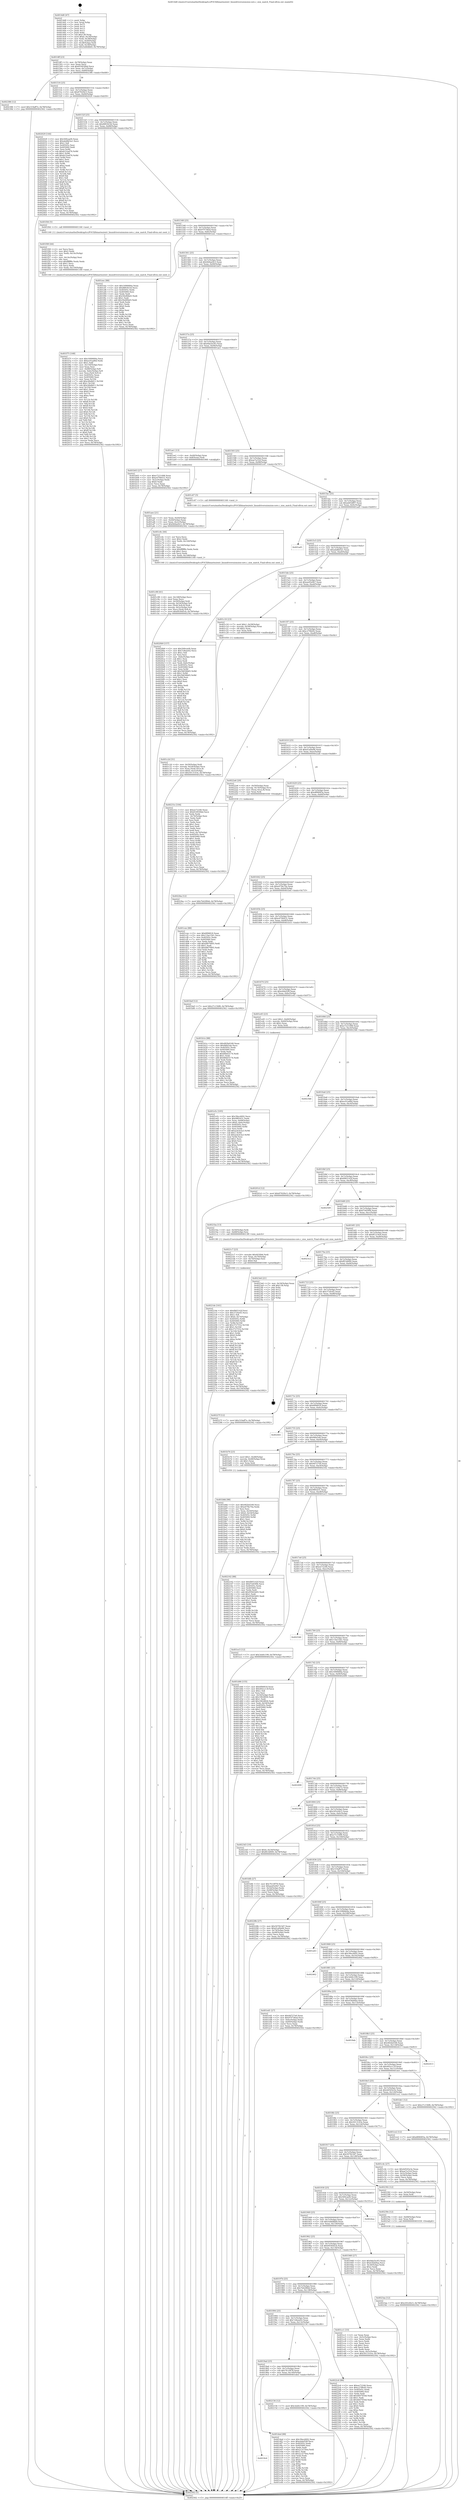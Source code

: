 digraph "0x4014d0" {
  label = "0x4014d0 (/mnt/c/Users/mathe/Desktop/tcc/POCII/binaries/extr_linuxdriverssioxsiox-core.c_siox_match_Final-ollvm.out::main(0))"
  labelloc = "t"
  node[shape=record]

  Entry [label="",width=0.3,height=0.3,shape=circle,fillcolor=black,style=filled]
  "0x4014ff" [label="{
     0x4014ff [23]\l
     | [instrs]\l
     &nbsp;&nbsp;0x4014ff \<+3\>: mov -0x78(%rbp),%eax\l
     &nbsp;&nbsp;0x401502 \<+2\>: mov %eax,%ecx\l
     &nbsp;&nbsp;0x401504 \<+6\>: sub $0x816930bd,%ecx\l
     &nbsp;&nbsp;0x40150a \<+3\>: mov %eax,-0x7c(%rbp)\l
     &nbsp;&nbsp;0x40150d \<+3\>: mov %ecx,-0x80(%rbp)\l
     &nbsp;&nbsp;0x401510 \<+6\>: je 0000000000402386 \<main+0xeb6\>\l
  }"]
  "0x402386" [label="{
     0x402386 [12]\l
     | [instrs]\l
     &nbsp;&nbsp;0x402386 \<+7\>: movl $0x319aff7e,-0x78(%rbp)\l
     &nbsp;&nbsp;0x40238d \<+5\>: jmp 0000000000402562 \<main+0x1092\>\l
  }"]
  "0x401516" [label="{
     0x401516 [25]\l
     | [instrs]\l
     &nbsp;&nbsp;0x401516 \<+5\>: jmp 000000000040151b \<main+0x4b\>\l
     &nbsp;&nbsp;0x40151b \<+3\>: mov -0x7c(%rbp),%eax\l
     &nbsp;&nbsp;0x40151e \<+5\>: sub $0x8792f4c5,%eax\l
     &nbsp;&nbsp;0x401523 \<+6\>: mov %eax,-0x84(%rbp)\l
     &nbsp;&nbsp;0x401529 \<+6\>: je 0000000000402029 \<main+0xb59\>\l
  }"]
  Exit [label="",width=0.3,height=0.3,shape=circle,fillcolor=black,style=filled,peripheries=2]
  "0x402029" [label="{
     0x402029 [144]\l
     | [instrs]\l
     &nbsp;&nbsp;0x402029 \<+5\>: mov $0x569caef4,%eax\l
     &nbsp;&nbsp;0x40202e \<+5\>: mov $0xabd8d3a1,%ecx\l
     &nbsp;&nbsp;0x402033 \<+2\>: mov $0x1,%dl\l
     &nbsp;&nbsp;0x402035 \<+7\>: mov 0x40505c,%esi\l
     &nbsp;&nbsp;0x40203c \<+7\>: mov 0x405060,%edi\l
     &nbsp;&nbsp;0x402043 \<+3\>: mov %esi,%r8d\l
     &nbsp;&nbsp;0x402046 \<+7\>: sub $0xdc52ad76,%r8d\l
     &nbsp;&nbsp;0x40204d \<+4\>: sub $0x1,%r8d\l
     &nbsp;&nbsp;0x402051 \<+7\>: add $0xdc52ad76,%r8d\l
     &nbsp;&nbsp;0x402058 \<+4\>: imul %r8d,%esi\l
     &nbsp;&nbsp;0x40205c \<+3\>: and $0x1,%esi\l
     &nbsp;&nbsp;0x40205f \<+3\>: cmp $0x0,%esi\l
     &nbsp;&nbsp;0x402062 \<+4\>: sete %r9b\l
     &nbsp;&nbsp;0x402066 \<+3\>: cmp $0xa,%edi\l
     &nbsp;&nbsp;0x402069 \<+4\>: setl %r10b\l
     &nbsp;&nbsp;0x40206d \<+3\>: mov %r9b,%r11b\l
     &nbsp;&nbsp;0x402070 \<+4\>: xor $0xff,%r11b\l
     &nbsp;&nbsp;0x402074 \<+3\>: mov %r10b,%bl\l
     &nbsp;&nbsp;0x402077 \<+3\>: xor $0xff,%bl\l
     &nbsp;&nbsp;0x40207a \<+3\>: xor $0x1,%dl\l
     &nbsp;&nbsp;0x40207d \<+3\>: mov %r11b,%r14b\l
     &nbsp;&nbsp;0x402080 \<+4\>: and $0xff,%r14b\l
     &nbsp;&nbsp;0x402084 \<+3\>: and %dl,%r9b\l
     &nbsp;&nbsp;0x402087 \<+3\>: mov %bl,%r15b\l
     &nbsp;&nbsp;0x40208a \<+4\>: and $0xff,%r15b\l
     &nbsp;&nbsp;0x40208e \<+3\>: and %dl,%r10b\l
     &nbsp;&nbsp;0x402091 \<+3\>: or %r9b,%r14b\l
     &nbsp;&nbsp;0x402094 \<+3\>: or %r10b,%r15b\l
     &nbsp;&nbsp;0x402097 \<+3\>: xor %r15b,%r14b\l
     &nbsp;&nbsp;0x40209a \<+3\>: or %bl,%r11b\l
     &nbsp;&nbsp;0x40209d \<+4\>: xor $0xff,%r11b\l
     &nbsp;&nbsp;0x4020a1 \<+3\>: or $0x1,%dl\l
     &nbsp;&nbsp;0x4020a4 \<+3\>: and %dl,%r11b\l
     &nbsp;&nbsp;0x4020a7 \<+3\>: or %r11b,%r14b\l
     &nbsp;&nbsp;0x4020aa \<+4\>: test $0x1,%r14b\l
     &nbsp;&nbsp;0x4020ae \<+3\>: cmovne %ecx,%eax\l
     &nbsp;&nbsp;0x4020b1 \<+3\>: mov %eax,-0x78(%rbp)\l
     &nbsp;&nbsp;0x4020b4 \<+5\>: jmp 0000000000402562 \<main+0x1092\>\l
  }"]
  "0x40152f" [label="{
     0x40152f [25]\l
     | [instrs]\l
     &nbsp;&nbsp;0x40152f \<+5\>: jmp 0000000000401534 \<main+0x64\>\l
     &nbsp;&nbsp;0x401534 \<+3\>: mov -0x7c(%rbp),%eax\l
     &nbsp;&nbsp;0x401537 \<+5\>: sub $0x8893fc5d,%eax\l
     &nbsp;&nbsp;0x40153c \<+6\>: mov %eax,-0x88(%rbp)\l
     &nbsp;&nbsp;0x401542 \<+6\>: je 0000000000401f44 \<main+0xa74\>\l
  }"]
  "0x4023aa" [label="{
     0x4023aa [12]\l
     | [instrs]\l
     &nbsp;&nbsp;0x4023aa \<+7\>: movl $0x245c64c5,-0x78(%rbp)\l
     &nbsp;&nbsp;0x4023b1 \<+5\>: jmp 0000000000402562 \<main+0x1092\>\l
  }"]
  "0x401f44" [label="{
     0x401f44 [5]\l
     | [instrs]\l
     &nbsp;&nbsp;0x401f44 \<+5\>: call 0000000000401160 \<next_i\>\l
     | [calls]\l
     &nbsp;&nbsp;0x401160 \{1\} (/mnt/c/Users/mathe/Desktop/tcc/POCII/binaries/extr_linuxdriverssioxsiox-core.c_siox_match_Final-ollvm.out::next_i)\l
  }"]
  "0x401548" [label="{
     0x401548 [25]\l
     | [instrs]\l
     &nbsp;&nbsp;0x401548 \<+5\>: jmp 000000000040154d \<main+0x7d\>\l
     &nbsp;&nbsp;0x40154d \<+3\>: mov -0x7c(%rbp),%eax\l
     &nbsp;&nbsp;0x401550 \<+5\>: sub $0x97f736ed,%eax\l
     &nbsp;&nbsp;0x401555 \<+6\>: mov %eax,-0x8c(%rbp)\l
     &nbsp;&nbsp;0x40155b \<+6\>: je 0000000000401eec \<main+0xa1c\>\l
  }"]
  "0x40239e" [label="{
     0x40239e [12]\l
     | [instrs]\l
     &nbsp;&nbsp;0x40239e \<+4\>: mov -0x68(%rbp),%rax\l
     &nbsp;&nbsp;0x4023a2 \<+3\>: mov %rax,%rdi\l
     &nbsp;&nbsp;0x4023a5 \<+5\>: call 0000000000401030 \<free@plt\>\l
     | [calls]\l
     &nbsp;&nbsp;0x401030 \{1\} (unknown)\l
  }"]
  "0x401eec" [label="{
     0x401eec [88]\l
     | [instrs]\l
     &nbsp;&nbsp;0x401eec \<+5\>: mov $0x1690684a,%eax\l
     &nbsp;&nbsp;0x401ef1 \<+5\>: mov $0x8893fc5d,%ecx\l
     &nbsp;&nbsp;0x401ef6 \<+7\>: mov 0x40505c,%edx\l
     &nbsp;&nbsp;0x401efd \<+7\>: mov 0x405060,%esi\l
     &nbsp;&nbsp;0x401f04 \<+2\>: mov %edx,%edi\l
     &nbsp;&nbsp;0x401f06 \<+6\>: sub $0x50e80bd3,%edi\l
     &nbsp;&nbsp;0x401f0c \<+3\>: sub $0x1,%edi\l
     &nbsp;&nbsp;0x401f0f \<+6\>: add $0x50e80bd3,%edi\l
     &nbsp;&nbsp;0x401f15 \<+3\>: imul %edi,%edx\l
     &nbsp;&nbsp;0x401f18 \<+3\>: and $0x1,%edx\l
     &nbsp;&nbsp;0x401f1b \<+3\>: cmp $0x0,%edx\l
     &nbsp;&nbsp;0x401f1e \<+4\>: sete %r8b\l
     &nbsp;&nbsp;0x401f22 \<+3\>: cmp $0xa,%esi\l
     &nbsp;&nbsp;0x401f25 \<+4\>: setl %r9b\l
     &nbsp;&nbsp;0x401f29 \<+3\>: mov %r8b,%r10b\l
     &nbsp;&nbsp;0x401f2c \<+3\>: and %r9b,%r10b\l
     &nbsp;&nbsp;0x401f2f \<+3\>: xor %r9b,%r8b\l
     &nbsp;&nbsp;0x401f32 \<+3\>: or %r8b,%r10b\l
     &nbsp;&nbsp;0x401f35 \<+4\>: test $0x1,%r10b\l
     &nbsp;&nbsp;0x401f39 \<+3\>: cmovne %ecx,%eax\l
     &nbsp;&nbsp;0x401f3c \<+3\>: mov %eax,-0x78(%rbp)\l
     &nbsp;&nbsp;0x401f3f \<+5\>: jmp 0000000000402562 \<main+0x1092\>\l
  }"]
  "0x401561" [label="{
     0x401561 [25]\l
     | [instrs]\l
     &nbsp;&nbsp;0x401561 \<+5\>: jmp 0000000000401566 \<main+0x96\>\l
     &nbsp;&nbsp;0x401566 \<+3\>: mov -0x7c(%rbp),%eax\l
     &nbsp;&nbsp;0x401569 \<+5\>: sub $0x9d4ae9c5,%eax\l
     &nbsp;&nbsp;0x40156e \<+6\>: mov %eax,-0x90(%rbp)\l
     &nbsp;&nbsp;0x401574 \<+6\>: je 0000000000401b03 \<main+0x633\>\l
  }"]
  "0x4022ba" [label="{
     0x4022ba [12]\l
     | [instrs]\l
     &nbsp;&nbsp;0x4022ba \<+7\>: movl $0x7b42f84d,-0x78(%rbp)\l
     &nbsp;&nbsp;0x4022c1 \<+5\>: jmp 0000000000402562 \<main+0x1092\>\l
  }"]
  "0x401b03" [label="{
     0x401b03 [27]\l
     | [instrs]\l
     &nbsp;&nbsp;0x401b03 \<+5\>: mov $0xe7221498,%eax\l
     &nbsp;&nbsp;0x401b08 \<+5\>: mov $0xe4706431,%ecx\l
     &nbsp;&nbsp;0x401b0d \<+3\>: mov -0x2c(%rbp),%edx\l
     &nbsp;&nbsp;0x401b10 \<+3\>: cmp $0x0,%edx\l
     &nbsp;&nbsp;0x401b13 \<+3\>: cmove %ecx,%eax\l
     &nbsp;&nbsp;0x401b16 \<+3\>: mov %eax,-0x78(%rbp)\l
     &nbsp;&nbsp;0x401b19 \<+5\>: jmp 0000000000402562 \<main+0x1092\>\l
  }"]
  "0x40157a" [label="{
     0x40157a [25]\l
     | [instrs]\l
     &nbsp;&nbsp;0x40157a \<+5\>: jmp 000000000040157f \<main+0xaf\>\l
     &nbsp;&nbsp;0x40157f \<+3\>: mov -0x7c(%rbp),%eax\l
     &nbsp;&nbsp;0x401582 \<+5\>: sub $0x9da5ec83,%eax\l
     &nbsp;&nbsp;0x401587 \<+6\>: mov %eax,-0x94(%rbp)\l
     &nbsp;&nbsp;0x40158d \<+6\>: je 0000000000401ae1 \<main+0x611\>\l
  }"]
  "0x4021de" [label="{
     0x4021de [161]\l
     | [instrs]\l
     &nbsp;&nbsp;0x4021de \<+5\>: mov $0xf065142f,%esi\l
     &nbsp;&nbsp;0x4021e3 \<+5\>: mov $0x3720c65,%ecx\l
     &nbsp;&nbsp;0x4021e8 \<+2\>: mov $0x1,%dl\l
     &nbsp;&nbsp;0x4021ea \<+7\>: movl $0x0,-0x74(%rbp)\l
     &nbsp;&nbsp;0x4021f1 \<+8\>: mov 0x40505c,%r8d\l
     &nbsp;&nbsp;0x4021f9 \<+8\>: mov 0x405060,%r9d\l
     &nbsp;&nbsp;0x402201 \<+3\>: mov %r8d,%r10d\l
     &nbsp;&nbsp;0x402204 \<+7\>: add $0x3727552,%r10d\l
     &nbsp;&nbsp;0x40220b \<+4\>: sub $0x1,%r10d\l
     &nbsp;&nbsp;0x40220f \<+7\>: sub $0x3727552,%r10d\l
     &nbsp;&nbsp;0x402216 \<+4\>: imul %r10d,%r8d\l
     &nbsp;&nbsp;0x40221a \<+4\>: and $0x1,%r8d\l
     &nbsp;&nbsp;0x40221e \<+4\>: cmp $0x0,%r8d\l
     &nbsp;&nbsp;0x402222 \<+4\>: sete %r11b\l
     &nbsp;&nbsp;0x402226 \<+4\>: cmp $0xa,%r9d\l
     &nbsp;&nbsp;0x40222a \<+3\>: setl %bl\l
     &nbsp;&nbsp;0x40222d \<+3\>: mov %r11b,%r14b\l
     &nbsp;&nbsp;0x402230 \<+4\>: xor $0xff,%r14b\l
     &nbsp;&nbsp;0x402234 \<+3\>: mov %bl,%r15b\l
     &nbsp;&nbsp;0x402237 \<+4\>: xor $0xff,%r15b\l
     &nbsp;&nbsp;0x40223b \<+3\>: xor $0x1,%dl\l
     &nbsp;&nbsp;0x40223e \<+3\>: mov %r14b,%r12b\l
     &nbsp;&nbsp;0x402241 \<+4\>: and $0xff,%r12b\l
     &nbsp;&nbsp;0x402245 \<+3\>: and %dl,%r11b\l
     &nbsp;&nbsp;0x402248 \<+3\>: mov %r15b,%r13b\l
     &nbsp;&nbsp;0x40224b \<+4\>: and $0xff,%r13b\l
     &nbsp;&nbsp;0x40224f \<+2\>: and %dl,%bl\l
     &nbsp;&nbsp;0x402251 \<+3\>: or %r11b,%r12b\l
     &nbsp;&nbsp;0x402254 \<+3\>: or %bl,%r13b\l
     &nbsp;&nbsp;0x402257 \<+3\>: xor %r13b,%r12b\l
     &nbsp;&nbsp;0x40225a \<+3\>: or %r15b,%r14b\l
     &nbsp;&nbsp;0x40225d \<+4\>: xor $0xff,%r14b\l
     &nbsp;&nbsp;0x402261 \<+3\>: or $0x1,%dl\l
     &nbsp;&nbsp;0x402264 \<+3\>: and %dl,%r14b\l
     &nbsp;&nbsp;0x402267 \<+3\>: or %r14b,%r12b\l
     &nbsp;&nbsp;0x40226a \<+4\>: test $0x1,%r12b\l
     &nbsp;&nbsp;0x40226e \<+3\>: cmovne %ecx,%esi\l
     &nbsp;&nbsp;0x402271 \<+3\>: mov %esi,-0x78(%rbp)\l
     &nbsp;&nbsp;0x402274 \<+6\>: mov %eax,-0x154(%rbp)\l
     &nbsp;&nbsp;0x40227a \<+5\>: jmp 0000000000402562 \<main+0x1092\>\l
  }"]
  "0x401ae1" [label="{
     0x401ae1 [13]\l
     | [instrs]\l
     &nbsp;&nbsp;0x401ae1 \<+4\>: mov -0x40(%rbp),%rax\l
     &nbsp;&nbsp;0x401ae5 \<+4\>: mov 0x8(%rax),%rdi\l
     &nbsp;&nbsp;0x401ae9 \<+5\>: call 0000000000401060 \<atoi@plt\>\l
     | [calls]\l
     &nbsp;&nbsp;0x401060 \{1\} (unknown)\l
  }"]
  "0x401593" [label="{
     0x401593 [25]\l
     | [instrs]\l
     &nbsp;&nbsp;0x401593 \<+5\>: jmp 0000000000401598 \<main+0xc8\>\l
     &nbsp;&nbsp;0x401598 \<+3\>: mov -0x7c(%rbp),%eax\l
     &nbsp;&nbsp;0x40159b \<+5\>: sub $0xaa7a33cf,%eax\l
     &nbsp;&nbsp;0x4015a0 \<+6\>: mov %eax,-0x98(%rbp)\l
     &nbsp;&nbsp;0x4015a6 \<+6\>: je 0000000000401c67 \<main+0x797\>\l
  }"]
  "0x4021c7" [label="{
     0x4021c7 [23]\l
     | [instrs]\l
     &nbsp;&nbsp;0x4021c7 \<+10\>: movabs $0x4030b6,%rdi\l
     &nbsp;&nbsp;0x4021d1 \<+3\>: mov %eax,-0x70(%rbp)\l
     &nbsp;&nbsp;0x4021d4 \<+3\>: mov -0x70(%rbp),%esi\l
     &nbsp;&nbsp;0x4021d7 \<+2\>: mov $0x0,%al\l
     &nbsp;&nbsp;0x4021d9 \<+5\>: call 0000000000401040 \<printf@plt\>\l
     | [calls]\l
     &nbsp;&nbsp;0x401040 \{1\} (unknown)\l
  }"]
  "0x401c67" [label="{
     0x401c67 [5]\l
     | [instrs]\l
     &nbsp;&nbsp;0x401c67 \<+5\>: call 0000000000401160 \<next_i\>\l
     | [calls]\l
     &nbsp;&nbsp;0x401160 \{1\} (/mnt/c/Users/mathe/Desktop/tcc/POCII/binaries/extr_linuxdriverssioxsiox-core.c_siox_match_Final-ollvm.out::next_i)\l
  }"]
  "0x4015ac" [label="{
     0x4015ac [25]\l
     | [instrs]\l
     &nbsp;&nbsp;0x4015ac \<+5\>: jmp 00000000004015b1 \<main+0xe1\>\l
     &nbsp;&nbsp;0x4015b1 \<+3\>: mov -0x7c(%rbp),%eax\l
     &nbsp;&nbsp;0x4015b4 \<+5\>: sub $0xab65df07,%eax\l
     &nbsp;&nbsp;0x4015b9 \<+6\>: mov %eax,-0x9c(%rbp)\l
     &nbsp;&nbsp;0x4015bf \<+6\>: je 0000000000401ad5 \<main+0x605\>\l
  }"]
  "0x401f75" [label="{
     0x401f75 [168]\l
     | [instrs]\l
     &nbsp;&nbsp;0x401f75 \<+5\>: mov $0x1690684a,%ecx\l
     &nbsp;&nbsp;0x401f7a \<+5\>: mov $0xec01ad6d,%edx\l
     &nbsp;&nbsp;0x401f7f \<+3\>: mov $0x1,%dil\l
     &nbsp;&nbsp;0x401f82 \<+6\>: mov -0x150(%rbp),%esi\l
     &nbsp;&nbsp;0x401f88 \<+3\>: imul %eax,%esi\l
     &nbsp;&nbsp;0x401f8b \<+4\>: mov -0x68(%rbp),%r8\l
     &nbsp;&nbsp;0x401f8f \<+4\>: movslq -0x6c(%rbp),%r9\l
     &nbsp;&nbsp;0x401f93 \<+4\>: mov %esi,(%r8,%r9,4)\l
     &nbsp;&nbsp;0x401f97 \<+7\>: mov 0x40505c,%eax\l
     &nbsp;&nbsp;0x401f9e \<+7\>: mov 0x405060,%esi\l
     &nbsp;&nbsp;0x401fa5 \<+3\>: mov %eax,%r10d\l
     &nbsp;&nbsp;0x401fa8 \<+7\>: add $0xcbfa8d11,%r10d\l
     &nbsp;&nbsp;0x401faf \<+4\>: sub $0x1,%r10d\l
     &nbsp;&nbsp;0x401fb3 \<+7\>: sub $0xcbfa8d11,%r10d\l
     &nbsp;&nbsp;0x401fba \<+4\>: imul %r10d,%eax\l
     &nbsp;&nbsp;0x401fbe \<+3\>: and $0x1,%eax\l
     &nbsp;&nbsp;0x401fc1 \<+3\>: cmp $0x0,%eax\l
     &nbsp;&nbsp;0x401fc4 \<+4\>: sete %r11b\l
     &nbsp;&nbsp;0x401fc8 \<+3\>: cmp $0xa,%esi\l
     &nbsp;&nbsp;0x401fcb \<+3\>: setl %bl\l
     &nbsp;&nbsp;0x401fce \<+3\>: mov %r11b,%r14b\l
     &nbsp;&nbsp;0x401fd1 \<+4\>: xor $0xff,%r14b\l
     &nbsp;&nbsp;0x401fd5 \<+3\>: mov %bl,%r15b\l
     &nbsp;&nbsp;0x401fd8 \<+4\>: xor $0xff,%r15b\l
     &nbsp;&nbsp;0x401fdc \<+4\>: xor $0x0,%dil\l
     &nbsp;&nbsp;0x401fe0 \<+3\>: mov %r14b,%r12b\l
     &nbsp;&nbsp;0x401fe3 \<+4\>: and $0x0,%r12b\l
     &nbsp;&nbsp;0x401fe7 \<+3\>: and %dil,%r11b\l
     &nbsp;&nbsp;0x401fea \<+3\>: mov %r15b,%r13b\l
     &nbsp;&nbsp;0x401fed \<+4\>: and $0x0,%r13b\l
     &nbsp;&nbsp;0x401ff1 \<+3\>: and %dil,%bl\l
     &nbsp;&nbsp;0x401ff4 \<+3\>: or %r11b,%r12b\l
     &nbsp;&nbsp;0x401ff7 \<+3\>: or %bl,%r13b\l
     &nbsp;&nbsp;0x401ffa \<+3\>: xor %r13b,%r12b\l
     &nbsp;&nbsp;0x401ffd \<+3\>: or %r15b,%r14b\l
     &nbsp;&nbsp;0x402000 \<+4\>: xor $0xff,%r14b\l
     &nbsp;&nbsp;0x402004 \<+4\>: or $0x0,%dil\l
     &nbsp;&nbsp;0x402008 \<+3\>: and %dil,%r14b\l
     &nbsp;&nbsp;0x40200b \<+3\>: or %r14b,%r12b\l
     &nbsp;&nbsp;0x40200e \<+4\>: test $0x1,%r12b\l
     &nbsp;&nbsp;0x402012 \<+3\>: cmovne %edx,%ecx\l
     &nbsp;&nbsp;0x402015 \<+3\>: mov %ecx,-0x78(%rbp)\l
     &nbsp;&nbsp;0x402018 \<+5\>: jmp 0000000000402562 \<main+0x1092\>\l
  }"]
  "0x401ad5" [label="{
     0x401ad5\l
  }", style=dashed]
  "0x4015c5" [label="{
     0x4015c5 [25]\l
     | [instrs]\l
     &nbsp;&nbsp;0x4015c5 \<+5\>: jmp 00000000004015ca \<main+0xfa\>\l
     &nbsp;&nbsp;0x4015ca \<+3\>: mov -0x7c(%rbp),%eax\l
     &nbsp;&nbsp;0x4015cd \<+5\>: sub $0xabd8d3a1,%eax\l
     &nbsp;&nbsp;0x4015d2 \<+6\>: mov %eax,-0xa0(%rbp)\l
     &nbsp;&nbsp;0x4015d8 \<+6\>: je 00000000004020b9 \<main+0xbe9\>\l
  }"]
  "0x401f49" [label="{
     0x401f49 [44]\l
     | [instrs]\l
     &nbsp;&nbsp;0x401f49 \<+2\>: xor %ecx,%ecx\l
     &nbsp;&nbsp;0x401f4b \<+5\>: mov $0x2,%edx\l
     &nbsp;&nbsp;0x401f50 \<+6\>: mov %edx,-0x14c(%rbp)\l
     &nbsp;&nbsp;0x401f56 \<+1\>: cltd\l
     &nbsp;&nbsp;0x401f57 \<+6\>: mov -0x14c(%rbp),%esi\l
     &nbsp;&nbsp;0x401f5d \<+2\>: idiv %esi\l
     &nbsp;&nbsp;0x401f5f \<+6\>: imul $0xfffffffe,%edx,%edx\l
     &nbsp;&nbsp;0x401f65 \<+3\>: sub $0x1,%ecx\l
     &nbsp;&nbsp;0x401f68 \<+2\>: sub %ecx,%edx\l
     &nbsp;&nbsp;0x401f6a \<+6\>: mov %edx,-0x150(%rbp)\l
     &nbsp;&nbsp;0x401f70 \<+5\>: call 0000000000401160 \<next_i\>\l
     | [calls]\l
     &nbsp;&nbsp;0x401160 \{1\} (/mnt/c/Users/mathe/Desktop/tcc/POCII/binaries/extr_linuxdriverssioxsiox-core.c_siox_match_Final-ollvm.out::next_i)\l
  }"]
  "0x4020b9" [label="{
     0x4020b9 [157]\l
     | [instrs]\l
     &nbsp;&nbsp;0x4020b9 \<+5\>: mov $0x569caef4,%eax\l
     &nbsp;&nbsp;0x4020be \<+5\>: mov $0x7c8eee02,%ecx\l
     &nbsp;&nbsp;0x4020c3 \<+2\>: mov $0x1,%dl\l
     &nbsp;&nbsp;0x4020c5 \<+2\>: xor %esi,%esi\l
     &nbsp;&nbsp;0x4020c7 \<+3\>: mov -0x6c(%rbp),%edi\l
     &nbsp;&nbsp;0x4020ca \<+3\>: sub $0x1,%esi\l
     &nbsp;&nbsp;0x4020cd \<+2\>: sub %esi,%edi\l
     &nbsp;&nbsp;0x4020cf \<+3\>: mov %edi,-0x6c(%rbp)\l
     &nbsp;&nbsp;0x4020d2 \<+7\>: mov 0x40505c,%esi\l
     &nbsp;&nbsp;0x4020d9 \<+7\>: mov 0x405060,%edi\l
     &nbsp;&nbsp;0x4020e0 \<+3\>: mov %esi,%r8d\l
     &nbsp;&nbsp;0x4020e3 \<+7\>: add $0x5b836b65,%r8d\l
     &nbsp;&nbsp;0x4020ea \<+4\>: sub $0x1,%r8d\l
     &nbsp;&nbsp;0x4020ee \<+7\>: sub $0x5b836b65,%r8d\l
     &nbsp;&nbsp;0x4020f5 \<+4\>: imul %r8d,%esi\l
     &nbsp;&nbsp;0x4020f9 \<+3\>: and $0x1,%esi\l
     &nbsp;&nbsp;0x4020fc \<+3\>: cmp $0x0,%esi\l
     &nbsp;&nbsp;0x4020ff \<+4\>: sete %r9b\l
     &nbsp;&nbsp;0x402103 \<+3\>: cmp $0xa,%edi\l
     &nbsp;&nbsp;0x402106 \<+4\>: setl %r10b\l
     &nbsp;&nbsp;0x40210a \<+3\>: mov %r9b,%r11b\l
     &nbsp;&nbsp;0x40210d \<+4\>: xor $0xff,%r11b\l
     &nbsp;&nbsp;0x402111 \<+3\>: mov %r10b,%bl\l
     &nbsp;&nbsp;0x402114 \<+3\>: xor $0xff,%bl\l
     &nbsp;&nbsp;0x402117 \<+3\>: xor $0x1,%dl\l
     &nbsp;&nbsp;0x40211a \<+3\>: mov %r11b,%r14b\l
     &nbsp;&nbsp;0x40211d \<+4\>: and $0xff,%r14b\l
     &nbsp;&nbsp;0x402121 \<+3\>: and %dl,%r9b\l
     &nbsp;&nbsp;0x402124 \<+3\>: mov %bl,%r15b\l
     &nbsp;&nbsp;0x402127 \<+4\>: and $0xff,%r15b\l
     &nbsp;&nbsp;0x40212b \<+3\>: and %dl,%r10b\l
     &nbsp;&nbsp;0x40212e \<+3\>: or %r9b,%r14b\l
     &nbsp;&nbsp;0x402131 \<+3\>: or %r10b,%r15b\l
     &nbsp;&nbsp;0x402134 \<+3\>: xor %r15b,%r14b\l
     &nbsp;&nbsp;0x402137 \<+3\>: or %bl,%r11b\l
     &nbsp;&nbsp;0x40213a \<+4\>: xor $0xff,%r11b\l
     &nbsp;&nbsp;0x40213e \<+3\>: or $0x1,%dl\l
     &nbsp;&nbsp;0x402141 \<+3\>: and %dl,%r11b\l
     &nbsp;&nbsp;0x402144 \<+3\>: or %r11b,%r14b\l
     &nbsp;&nbsp;0x402147 \<+4\>: test $0x1,%r14b\l
     &nbsp;&nbsp;0x40214b \<+3\>: cmovne %ecx,%eax\l
     &nbsp;&nbsp;0x40214e \<+3\>: mov %eax,-0x78(%rbp)\l
     &nbsp;&nbsp;0x402151 \<+5\>: jmp 0000000000402562 \<main+0x1092\>\l
  }"]
  "0x4015de" [label="{
     0x4015de [25]\l
     | [instrs]\l
     &nbsp;&nbsp;0x4015de \<+5\>: jmp 00000000004015e3 \<main+0x113\>\l
     &nbsp;&nbsp;0x4015e3 \<+3\>: mov -0x7c(%rbp),%eax\l
     &nbsp;&nbsp;0x4015e6 \<+5\>: sub $0xaed5e0b7,%eax\l
     &nbsp;&nbsp;0x4015eb \<+6\>: mov %eax,-0xa4(%rbp)\l
     &nbsp;&nbsp;0x4015f1 \<+6\>: je 0000000000401c16 \<main+0x746\>\l
  }"]
  "0x401e5c" [label="{
     0x401e5c [105]\l
     | [instrs]\l
     &nbsp;&nbsp;0x401e5c \<+5\>: mov $0x39ecd492,%ecx\l
     &nbsp;&nbsp;0x401e61 \<+5\>: mov $0x9f85d31,%edx\l
     &nbsp;&nbsp;0x401e66 \<+4\>: mov %rax,-0x68(%rbp)\l
     &nbsp;&nbsp;0x401e6a \<+7\>: movl $0x0,-0x6c(%rbp)\l
     &nbsp;&nbsp;0x401e71 \<+7\>: mov 0x40505c,%esi\l
     &nbsp;&nbsp;0x401e78 \<+8\>: mov 0x405060,%r8d\l
     &nbsp;&nbsp;0x401e80 \<+3\>: mov %esi,%r9d\l
     &nbsp;&nbsp;0x401e83 \<+7\>: add $0xacbcb3a3,%r9d\l
     &nbsp;&nbsp;0x401e8a \<+4\>: sub $0x1,%r9d\l
     &nbsp;&nbsp;0x401e8e \<+7\>: sub $0xacbcb3a3,%r9d\l
     &nbsp;&nbsp;0x401e95 \<+4\>: imul %r9d,%esi\l
     &nbsp;&nbsp;0x401e99 \<+3\>: and $0x1,%esi\l
     &nbsp;&nbsp;0x401e9c \<+3\>: cmp $0x0,%esi\l
     &nbsp;&nbsp;0x401e9f \<+4\>: sete %r10b\l
     &nbsp;&nbsp;0x401ea3 \<+4\>: cmp $0xa,%r8d\l
     &nbsp;&nbsp;0x401ea7 \<+4\>: setl %r11b\l
     &nbsp;&nbsp;0x401eab \<+3\>: mov %r10b,%bl\l
     &nbsp;&nbsp;0x401eae \<+3\>: and %r11b,%bl\l
     &nbsp;&nbsp;0x401eb1 \<+3\>: xor %r11b,%r10b\l
     &nbsp;&nbsp;0x401eb4 \<+3\>: or %r10b,%bl\l
     &nbsp;&nbsp;0x401eb7 \<+3\>: test $0x1,%bl\l
     &nbsp;&nbsp;0x401eba \<+3\>: cmovne %edx,%ecx\l
     &nbsp;&nbsp;0x401ebd \<+3\>: mov %ecx,-0x78(%rbp)\l
     &nbsp;&nbsp;0x401ec0 \<+5\>: jmp 0000000000402562 \<main+0x1092\>\l
  }"]
  "0x401c16" [label="{
     0x401c16 [23]\l
     | [instrs]\l
     &nbsp;&nbsp;0x401c16 \<+7\>: movl $0x1,-0x58(%rbp)\l
     &nbsp;&nbsp;0x401c1d \<+4\>: movslq -0x58(%rbp),%rax\l
     &nbsp;&nbsp;0x401c21 \<+4\>: shl $0x2,%rax\l
     &nbsp;&nbsp;0x401c25 \<+3\>: mov %rax,%rdi\l
     &nbsp;&nbsp;0x401c28 \<+5\>: call 0000000000401050 \<malloc@plt\>\l
     | [calls]\l
     &nbsp;&nbsp;0x401050 \{1\} (unknown)\l
  }"]
  "0x4015f7" [label="{
     0x4015f7 [25]\l
     | [instrs]\l
     &nbsp;&nbsp;0x4015f7 \<+5\>: jmp 00000000004015fc \<main+0x12c\>\l
     &nbsp;&nbsp;0x4015fc \<+3\>: mov -0x7c(%rbp),%eax\l
     &nbsp;&nbsp;0x4015ff \<+5\>: sub $0xc279fe92,%eax\l
     &nbsp;&nbsp;0x401604 \<+6\>: mov %eax,-0xa8(%rbp)\l
     &nbsp;&nbsp;0x40160a \<+6\>: je 000000000040231e \<main+0xe4e\>\l
  }"]
  "0x4019c6" [label="{
     0x4019c6\l
  }", style=dashed]
  "0x40231e" [label="{
     0x40231e [104]\l
     | [instrs]\l
     &nbsp;&nbsp;0x40231e \<+5\>: mov $0xee72246,%eax\l
     &nbsp;&nbsp;0x402323 \<+5\>: mov $0x816930bd,%ecx\l
     &nbsp;&nbsp;0x402328 \<+2\>: xor %edx,%edx\l
     &nbsp;&nbsp;0x40232a \<+3\>: mov -0x74(%rbp),%esi\l
     &nbsp;&nbsp;0x40232d \<+2\>: mov %edx,%edi\l
     &nbsp;&nbsp;0x40232f \<+2\>: sub %esi,%edi\l
     &nbsp;&nbsp;0x402331 \<+2\>: mov %edx,%esi\l
     &nbsp;&nbsp;0x402333 \<+3\>: sub $0x1,%esi\l
     &nbsp;&nbsp;0x402336 \<+2\>: add %esi,%edi\l
     &nbsp;&nbsp;0x402338 \<+2\>: mov %edx,%esi\l
     &nbsp;&nbsp;0x40233a \<+2\>: sub %edi,%esi\l
     &nbsp;&nbsp;0x40233c \<+3\>: mov %esi,-0x74(%rbp)\l
     &nbsp;&nbsp;0x40233f \<+7\>: mov 0x40505c,%esi\l
     &nbsp;&nbsp;0x402346 \<+7\>: mov 0x405060,%edi\l
     &nbsp;&nbsp;0x40234d \<+3\>: sub $0x1,%edx\l
     &nbsp;&nbsp;0x402350 \<+3\>: mov %esi,%r8d\l
     &nbsp;&nbsp;0x402353 \<+3\>: add %edx,%r8d\l
     &nbsp;&nbsp;0x402356 \<+4\>: imul %r8d,%esi\l
     &nbsp;&nbsp;0x40235a \<+3\>: and $0x1,%esi\l
     &nbsp;&nbsp;0x40235d \<+3\>: cmp $0x0,%esi\l
     &nbsp;&nbsp;0x402360 \<+4\>: sete %r9b\l
     &nbsp;&nbsp;0x402364 \<+3\>: cmp $0xa,%edi\l
     &nbsp;&nbsp;0x402367 \<+4\>: setl %r10b\l
     &nbsp;&nbsp;0x40236b \<+3\>: mov %r9b,%r11b\l
     &nbsp;&nbsp;0x40236e \<+3\>: and %r10b,%r11b\l
     &nbsp;&nbsp;0x402371 \<+3\>: xor %r10b,%r9b\l
     &nbsp;&nbsp;0x402374 \<+3\>: or %r9b,%r11b\l
     &nbsp;&nbsp;0x402377 \<+4\>: test $0x1,%r11b\l
     &nbsp;&nbsp;0x40237b \<+3\>: cmovne %ecx,%eax\l
     &nbsp;&nbsp;0x40237e \<+3\>: mov %eax,-0x78(%rbp)\l
     &nbsp;&nbsp;0x402381 \<+5\>: jmp 0000000000402562 \<main+0x1092\>\l
  }"]
  "0x401610" [label="{
     0x401610 [25]\l
     | [instrs]\l
     &nbsp;&nbsp;0x401610 \<+5\>: jmp 0000000000401615 \<main+0x145\>\l
     &nbsp;&nbsp;0x401615 \<+3\>: mov -0x7c(%rbp),%eax\l
     &nbsp;&nbsp;0x401618 \<+5\>: sub $0xd1af4a06,%eax\l
     &nbsp;&nbsp;0x40161d \<+6\>: mov %eax,-0xac(%rbp)\l
     &nbsp;&nbsp;0x401623 \<+6\>: je 00000000004022a6 \<main+0xdd6\>\l
  }"]
  "0x401ded" [label="{
     0x401ded [88]\l
     | [instrs]\l
     &nbsp;&nbsp;0x401ded \<+5\>: mov $0x39ecd492,%eax\l
     &nbsp;&nbsp;0x401df2 \<+5\>: mov $0xe4def29f,%ecx\l
     &nbsp;&nbsp;0x401df7 \<+7\>: mov 0x40505c,%edx\l
     &nbsp;&nbsp;0x401dfe \<+7\>: mov 0x405060,%esi\l
     &nbsp;&nbsp;0x401e05 \<+2\>: mov %edx,%edi\l
     &nbsp;&nbsp;0x401e07 \<+6\>: add $0x2c3270ea,%edi\l
     &nbsp;&nbsp;0x401e0d \<+3\>: sub $0x1,%edi\l
     &nbsp;&nbsp;0x401e10 \<+6\>: sub $0x2c3270ea,%edi\l
     &nbsp;&nbsp;0x401e16 \<+3\>: imul %edi,%edx\l
     &nbsp;&nbsp;0x401e19 \<+3\>: and $0x1,%edx\l
     &nbsp;&nbsp;0x401e1c \<+3\>: cmp $0x0,%edx\l
     &nbsp;&nbsp;0x401e1f \<+4\>: sete %r8b\l
     &nbsp;&nbsp;0x401e23 \<+3\>: cmp $0xa,%esi\l
     &nbsp;&nbsp;0x401e26 \<+4\>: setl %r9b\l
     &nbsp;&nbsp;0x401e2a \<+3\>: mov %r8b,%r10b\l
     &nbsp;&nbsp;0x401e2d \<+3\>: and %r9b,%r10b\l
     &nbsp;&nbsp;0x401e30 \<+3\>: xor %r9b,%r8b\l
     &nbsp;&nbsp;0x401e33 \<+3\>: or %r8b,%r10b\l
     &nbsp;&nbsp;0x401e36 \<+4\>: test $0x1,%r10b\l
     &nbsp;&nbsp;0x401e3a \<+3\>: cmovne %ecx,%eax\l
     &nbsp;&nbsp;0x401e3d \<+3\>: mov %eax,-0x78(%rbp)\l
     &nbsp;&nbsp;0x401e40 \<+5\>: jmp 0000000000402562 \<main+0x1092\>\l
  }"]
  "0x4022a6" [label="{
     0x4022a6 [20]\l
     | [instrs]\l
     &nbsp;&nbsp;0x4022a6 \<+4\>: mov -0x50(%rbp),%rax\l
     &nbsp;&nbsp;0x4022aa \<+4\>: movslq -0x74(%rbp),%rcx\l
     &nbsp;&nbsp;0x4022ae \<+4\>: mov (%rax,%rcx,8),%rax\l
     &nbsp;&nbsp;0x4022b2 \<+3\>: mov %rax,%rdi\l
     &nbsp;&nbsp;0x4022b5 \<+5\>: call 0000000000401030 \<free@plt\>\l
     | [calls]\l
     &nbsp;&nbsp;0x401030 \{1\} (unknown)\l
  }"]
  "0x401629" [label="{
     0x401629 [25]\l
     | [instrs]\l
     &nbsp;&nbsp;0x401629 \<+5\>: jmp 000000000040162e \<main+0x15e\>\l
     &nbsp;&nbsp;0x40162e \<+3\>: mov -0x7c(%rbp),%eax\l
     &nbsp;&nbsp;0x401631 \<+5\>: sub $0xd8969f3a,%eax\l
     &nbsp;&nbsp;0x401636 \<+6\>: mov %eax,-0xb0(%rbp)\l
     &nbsp;&nbsp;0x40163c \<+6\>: je 0000000000401cee \<main+0x81e\>\l
  }"]
  "0x4019ad" [label="{
     0x4019ad [25]\l
     | [instrs]\l
     &nbsp;&nbsp;0x4019ad \<+5\>: jmp 00000000004019b2 \<main+0x4e2\>\l
     &nbsp;&nbsp;0x4019b2 \<+3\>: mov -0x7c(%rbp),%eax\l
     &nbsp;&nbsp;0x4019b5 \<+5\>: sub $0x7fc19f78,%eax\l
     &nbsp;&nbsp;0x4019ba \<+6\>: mov %eax,-0x140(%rbp)\l
     &nbsp;&nbsp;0x4019c0 \<+6\>: je 0000000000401ded \<main+0x91d\>\l
  }"]
  "0x401cee" [label="{
     0x401cee [88]\l
     | [instrs]\l
     &nbsp;&nbsp;0x401cee \<+5\>: mov $0x6f06818,%eax\l
     &nbsp;&nbsp;0x401cf3 \<+5\>: mov $0x11be15b1,%ecx\l
     &nbsp;&nbsp;0x401cf8 \<+7\>: mov 0x40505c,%edx\l
     &nbsp;&nbsp;0x401cff \<+7\>: mov 0x405060,%esi\l
     &nbsp;&nbsp;0x401d06 \<+2\>: mov %edx,%edi\l
     &nbsp;&nbsp;0x401d08 \<+6\>: add $0xd9076f05,%edi\l
     &nbsp;&nbsp;0x401d0e \<+3\>: sub $0x1,%edi\l
     &nbsp;&nbsp;0x401d11 \<+6\>: sub $0xd9076f05,%edi\l
     &nbsp;&nbsp;0x401d17 \<+3\>: imul %edi,%edx\l
     &nbsp;&nbsp;0x401d1a \<+3\>: and $0x1,%edx\l
     &nbsp;&nbsp;0x401d1d \<+3\>: cmp $0x0,%edx\l
     &nbsp;&nbsp;0x401d20 \<+4\>: sete %r8b\l
     &nbsp;&nbsp;0x401d24 \<+3\>: cmp $0xa,%esi\l
     &nbsp;&nbsp;0x401d27 \<+4\>: setl %r9b\l
     &nbsp;&nbsp;0x401d2b \<+3\>: mov %r8b,%r10b\l
     &nbsp;&nbsp;0x401d2e \<+3\>: and %r9b,%r10b\l
     &nbsp;&nbsp;0x401d31 \<+3\>: xor %r9b,%r8b\l
     &nbsp;&nbsp;0x401d34 \<+3\>: or %r8b,%r10b\l
     &nbsp;&nbsp;0x401d37 \<+4\>: test $0x1,%r10b\l
     &nbsp;&nbsp;0x401d3b \<+3\>: cmovne %ecx,%eax\l
     &nbsp;&nbsp;0x401d3e \<+3\>: mov %eax,-0x78(%rbp)\l
     &nbsp;&nbsp;0x401d41 \<+5\>: jmp 0000000000402562 \<main+0x1092\>\l
  }"]
  "0x401642" [label="{
     0x401642 [25]\l
     | [instrs]\l
     &nbsp;&nbsp;0x401642 \<+5\>: jmp 0000000000401647 \<main+0x177\>\l
     &nbsp;&nbsp;0x401647 \<+3\>: mov -0x7c(%rbp),%eax\l
     &nbsp;&nbsp;0x40164a \<+5\>: sub $0xe078e70a,%eax\l
     &nbsp;&nbsp;0x40164f \<+6\>: mov %eax,-0xb4(%rbp)\l
     &nbsp;&nbsp;0x401655 \<+6\>: je 0000000000401bef \<main+0x71f\>\l
  }"]
  "0x402156" [label="{
     0x402156 [12]\l
     | [instrs]\l
     &nbsp;&nbsp;0x402156 \<+7\>: movl $0x3eb0c199,-0x78(%rbp)\l
     &nbsp;&nbsp;0x40215d \<+5\>: jmp 0000000000402562 \<main+0x1092\>\l
  }"]
  "0x401bef" [label="{
     0x401bef [12]\l
     | [instrs]\l
     &nbsp;&nbsp;0x401bef \<+7\>: movl $0x27c156f6,-0x78(%rbp)\l
     &nbsp;&nbsp;0x401bf6 \<+5\>: jmp 0000000000402562 \<main+0x1092\>\l
  }"]
  "0x40165b" [label="{
     0x40165b [25]\l
     | [instrs]\l
     &nbsp;&nbsp;0x40165b \<+5\>: jmp 0000000000401660 \<main+0x190\>\l
     &nbsp;&nbsp;0x401660 \<+3\>: mov -0x7c(%rbp),%eax\l
     &nbsp;&nbsp;0x401663 \<+5\>: sub $0xe4706431,%eax\l
     &nbsp;&nbsp;0x401668 \<+6\>: mov %eax,-0xb8(%rbp)\l
     &nbsp;&nbsp;0x40166e \<+6\>: je 0000000000401b1e \<main+0x64e\>\l
  }"]
  "0x401994" [label="{
     0x401994 [25]\l
     | [instrs]\l
     &nbsp;&nbsp;0x401994 \<+5\>: jmp 0000000000401999 \<main+0x4c9\>\l
     &nbsp;&nbsp;0x401999 \<+3\>: mov -0x7c(%rbp),%eax\l
     &nbsp;&nbsp;0x40199c \<+5\>: sub $0x7c8eee02,%eax\l
     &nbsp;&nbsp;0x4019a1 \<+6\>: mov %eax,-0x13c(%rbp)\l
     &nbsp;&nbsp;0x4019a7 \<+6\>: je 0000000000402156 \<main+0xc86\>\l
  }"]
  "0x401b1e" [label="{
     0x401b1e [88]\l
     | [instrs]\l
     &nbsp;&nbsp;0x401b1e \<+5\>: mov $0x482bd168,%eax\l
     &nbsp;&nbsp;0x401b23 \<+5\>: mov $0x9bfe5ab,%ecx\l
     &nbsp;&nbsp;0x401b28 \<+7\>: mov 0x40505c,%edx\l
     &nbsp;&nbsp;0x401b2f \<+7\>: mov 0x405060,%esi\l
     &nbsp;&nbsp;0x401b36 \<+2\>: mov %edx,%edi\l
     &nbsp;&nbsp;0x401b38 \<+6\>: sub $0x80bd3174,%edi\l
     &nbsp;&nbsp;0x401b3e \<+3\>: sub $0x1,%edi\l
     &nbsp;&nbsp;0x401b41 \<+6\>: add $0x80bd3174,%edi\l
     &nbsp;&nbsp;0x401b47 \<+3\>: imul %edi,%edx\l
     &nbsp;&nbsp;0x401b4a \<+3\>: and $0x1,%edx\l
     &nbsp;&nbsp;0x401b4d \<+3\>: cmp $0x0,%edx\l
     &nbsp;&nbsp;0x401b50 \<+4\>: sete %r8b\l
     &nbsp;&nbsp;0x401b54 \<+3\>: cmp $0xa,%esi\l
     &nbsp;&nbsp;0x401b57 \<+4\>: setl %r9b\l
     &nbsp;&nbsp;0x401b5b \<+3\>: mov %r8b,%r10b\l
     &nbsp;&nbsp;0x401b5e \<+3\>: and %r9b,%r10b\l
     &nbsp;&nbsp;0x401b61 \<+3\>: xor %r9b,%r8b\l
     &nbsp;&nbsp;0x401b64 \<+3\>: or %r8b,%r10b\l
     &nbsp;&nbsp;0x401b67 \<+4\>: test $0x1,%r10b\l
     &nbsp;&nbsp;0x401b6b \<+3\>: cmovne %ecx,%eax\l
     &nbsp;&nbsp;0x401b6e \<+3\>: mov %eax,-0x78(%rbp)\l
     &nbsp;&nbsp;0x401b71 \<+5\>: jmp 0000000000402562 \<main+0x1092\>\l
  }"]
  "0x401674" [label="{
     0x401674 [25]\l
     | [instrs]\l
     &nbsp;&nbsp;0x401674 \<+5\>: jmp 0000000000401679 \<main+0x1a9\>\l
     &nbsp;&nbsp;0x401679 \<+3\>: mov -0x7c(%rbp),%eax\l
     &nbsp;&nbsp;0x40167c \<+5\>: sub $0xe4def29f,%eax\l
     &nbsp;&nbsp;0x401681 \<+6\>: mov %eax,-0xbc(%rbp)\l
     &nbsp;&nbsp;0x401687 \<+6\>: je 0000000000401e45 \<main+0x975\>\l
  }"]
  "0x4022c6" [label="{
     0x4022c6 [88]\l
     | [instrs]\l
     &nbsp;&nbsp;0x4022c6 \<+5\>: mov $0xee72246,%eax\l
     &nbsp;&nbsp;0x4022cb \<+5\>: mov $0xc279fe92,%ecx\l
     &nbsp;&nbsp;0x4022d0 \<+7\>: mov 0x40505c,%edx\l
     &nbsp;&nbsp;0x4022d7 \<+7\>: mov 0x405060,%esi\l
     &nbsp;&nbsp;0x4022de \<+2\>: mov %edx,%edi\l
     &nbsp;&nbsp;0x4022e0 \<+6\>: add $0x4647054d,%edi\l
     &nbsp;&nbsp;0x4022e6 \<+3\>: sub $0x1,%edi\l
     &nbsp;&nbsp;0x4022e9 \<+6\>: sub $0x4647054d,%edi\l
     &nbsp;&nbsp;0x4022ef \<+3\>: imul %edi,%edx\l
     &nbsp;&nbsp;0x4022f2 \<+3\>: and $0x1,%edx\l
     &nbsp;&nbsp;0x4022f5 \<+3\>: cmp $0x0,%edx\l
     &nbsp;&nbsp;0x4022f8 \<+4\>: sete %r8b\l
     &nbsp;&nbsp;0x4022fc \<+3\>: cmp $0xa,%esi\l
     &nbsp;&nbsp;0x4022ff \<+4\>: setl %r9b\l
     &nbsp;&nbsp;0x402303 \<+3\>: mov %r8b,%r10b\l
     &nbsp;&nbsp;0x402306 \<+3\>: and %r9b,%r10b\l
     &nbsp;&nbsp;0x402309 \<+3\>: xor %r9b,%r8b\l
     &nbsp;&nbsp;0x40230c \<+3\>: or %r8b,%r10b\l
     &nbsp;&nbsp;0x40230f \<+4\>: test $0x1,%r10b\l
     &nbsp;&nbsp;0x402313 \<+3\>: cmovne %ecx,%eax\l
     &nbsp;&nbsp;0x402316 \<+3\>: mov %eax,-0x78(%rbp)\l
     &nbsp;&nbsp;0x402319 \<+5\>: jmp 0000000000402562 \<main+0x1092\>\l
  }"]
  "0x401e45" [label="{
     0x401e45 [23]\l
     | [instrs]\l
     &nbsp;&nbsp;0x401e45 \<+7\>: movl $0x1,-0x60(%rbp)\l
     &nbsp;&nbsp;0x401e4c \<+4\>: movslq -0x60(%rbp),%rax\l
     &nbsp;&nbsp;0x401e50 \<+4\>: shl $0x2,%rax\l
     &nbsp;&nbsp;0x401e54 \<+3\>: mov %rax,%rdi\l
     &nbsp;&nbsp;0x401e57 \<+5\>: call 0000000000401050 \<malloc@plt\>\l
     | [calls]\l
     &nbsp;&nbsp;0x401050 \{1\} (unknown)\l
  }"]
  "0x40168d" [label="{
     0x40168d [25]\l
     | [instrs]\l
     &nbsp;&nbsp;0x40168d \<+5\>: jmp 0000000000401692 \<main+0x1c2\>\l
     &nbsp;&nbsp;0x401692 \<+3\>: mov -0x7c(%rbp),%eax\l
     &nbsp;&nbsp;0x401695 \<+5\>: sub $0xe7221498,%eax\l
     &nbsp;&nbsp;0x40169a \<+6\>: mov %eax,-0xc0(%rbp)\l
     &nbsp;&nbsp;0x4016a0 \<+6\>: je 00000000004023b6 \<main+0xee6\>\l
  }"]
  "0x40197b" [label="{
     0x40197b [25]\l
     | [instrs]\l
     &nbsp;&nbsp;0x40197b \<+5\>: jmp 0000000000401980 \<main+0x4b0\>\l
     &nbsp;&nbsp;0x401980 \<+3\>: mov -0x7c(%rbp),%eax\l
     &nbsp;&nbsp;0x401983 \<+5\>: sub $0x7b42f84d,%eax\l
     &nbsp;&nbsp;0x401988 \<+6\>: mov %eax,-0x138(%rbp)\l
     &nbsp;&nbsp;0x40198e \<+6\>: je 00000000004022c6 \<main+0xdf6\>\l
  }"]
  "0x4023b6" [label="{
     0x4023b6\l
  }", style=dashed]
  "0x4016a6" [label="{
     0x4016a6 [25]\l
     | [instrs]\l
     &nbsp;&nbsp;0x4016a6 \<+5\>: jmp 00000000004016ab \<main+0x1db\>\l
     &nbsp;&nbsp;0x4016ab \<+3\>: mov -0x7c(%rbp),%eax\l
     &nbsp;&nbsp;0x4016ae \<+5\>: sub $0xec01ad6d,%eax\l
     &nbsp;&nbsp;0x4016b3 \<+6\>: mov %eax,-0xc4(%rbp)\l
     &nbsp;&nbsp;0x4016b9 \<+6\>: je 000000000040201d \<main+0xb4d\>\l
  }"]
  "0x401cc1" [label="{
     0x401cc1 [33]\l
     | [instrs]\l
     &nbsp;&nbsp;0x401cc1 \<+2\>: xor %eax,%eax\l
     &nbsp;&nbsp;0x401cc3 \<+3\>: mov -0x5c(%rbp),%ecx\l
     &nbsp;&nbsp;0x401cc6 \<+2\>: mov %eax,%edx\l
     &nbsp;&nbsp;0x401cc8 \<+2\>: sub %ecx,%edx\l
     &nbsp;&nbsp;0x401cca \<+2\>: mov %eax,%ecx\l
     &nbsp;&nbsp;0x401ccc \<+3\>: sub $0x1,%ecx\l
     &nbsp;&nbsp;0x401ccf \<+2\>: add %ecx,%edx\l
     &nbsp;&nbsp;0x401cd1 \<+2\>: sub %edx,%eax\l
     &nbsp;&nbsp;0x401cd3 \<+3\>: mov %eax,-0x5c(%rbp)\l
     &nbsp;&nbsp;0x401cd6 \<+7\>: movl $0x5013143e,-0x78(%rbp)\l
     &nbsp;&nbsp;0x401cdd \<+5\>: jmp 0000000000402562 \<main+0x1092\>\l
  }"]
  "0x40201d" [label="{
     0x40201d [12]\l
     | [instrs]\l
     &nbsp;&nbsp;0x40201d \<+7\>: movl $0x8792f4c5,-0x78(%rbp)\l
     &nbsp;&nbsp;0x402024 \<+5\>: jmp 0000000000402562 \<main+0x1092\>\l
  }"]
  "0x4016bf" [label="{
     0x4016bf [25]\l
     | [instrs]\l
     &nbsp;&nbsp;0x4016bf \<+5\>: jmp 00000000004016c4 \<main+0x1f4\>\l
     &nbsp;&nbsp;0x4016c4 \<+3\>: mov -0x7c(%rbp),%eax\l
     &nbsp;&nbsp;0x4016c7 \<+5\>: sub $0xf065142f,%eax\l
     &nbsp;&nbsp;0x4016cc \<+6\>: mov %eax,-0xc8(%rbp)\l
     &nbsp;&nbsp;0x4016d2 \<+6\>: je 0000000000402509 \<main+0x1039\>\l
  }"]
  "0x401c98" [label="{
     0x401c98 [41]\l
     | [instrs]\l
     &nbsp;&nbsp;0x401c98 \<+6\>: mov -0x148(%rbp),%ecx\l
     &nbsp;&nbsp;0x401c9e \<+3\>: imul %eax,%ecx\l
     &nbsp;&nbsp;0x401ca1 \<+4\>: mov -0x50(%rbp),%rdi\l
     &nbsp;&nbsp;0x401ca5 \<+4\>: movslq -0x54(%rbp),%r8\l
     &nbsp;&nbsp;0x401ca9 \<+4\>: mov (%rdi,%r8,8),%rdi\l
     &nbsp;&nbsp;0x401cad \<+4\>: movslq -0x5c(%rbp),%r8\l
     &nbsp;&nbsp;0x401cb1 \<+4\>: mov %ecx,(%rdi,%r8,4)\l
     &nbsp;&nbsp;0x401cb5 \<+7\>: movl $0x6930d5cb,-0x78(%rbp)\l
     &nbsp;&nbsp;0x401cbc \<+5\>: jmp 0000000000402562 \<main+0x1092\>\l
  }"]
  "0x402509" [label="{
     0x402509\l
  }", style=dashed]
  "0x4016d8" [label="{
     0x4016d8 [25]\l
     | [instrs]\l
     &nbsp;&nbsp;0x4016d8 \<+5\>: jmp 00000000004016dd \<main+0x20d\>\l
     &nbsp;&nbsp;0x4016dd \<+3\>: mov -0x7c(%rbp),%eax\l
     &nbsp;&nbsp;0x4016e0 \<+5\>: sub $0xf7e65f0b,%eax\l
     &nbsp;&nbsp;0x4016e5 \<+6\>: mov %eax,-0xcc(%rbp)\l
     &nbsp;&nbsp;0x4016eb \<+6\>: je 00000000004021ba \<main+0xcea\>\l
  }"]
  "0x401c6c" [label="{
     0x401c6c [44]\l
     | [instrs]\l
     &nbsp;&nbsp;0x401c6c \<+2\>: xor %ecx,%ecx\l
     &nbsp;&nbsp;0x401c6e \<+5\>: mov $0x2,%edx\l
     &nbsp;&nbsp;0x401c73 \<+6\>: mov %edx,-0x144(%rbp)\l
     &nbsp;&nbsp;0x401c79 \<+1\>: cltd\l
     &nbsp;&nbsp;0x401c7a \<+6\>: mov -0x144(%rbp),%esi\l
     &nbsp;&nbsp;0x401c80 \<+2\>: idiv %esi\l
     &nbsp;&nbsp;0x401c82 \<+6\>: imul $0xfffffffe,%edx,%edx\l
     &nbsp;&nbsp;0x401c88 \<+3\>: sub $0x1,%ecx\l
     &nbsp;&nbsp;0x401c8b \<+2\>: sub %ecx,%edx\l
     &nbsp;&nbsp;0x401c8d \<+6\>: mov %edx,-0x148(%rbp)\l
     &nbsp;&nbsp;0x401c93 \<+5\>: call 0000000000401160 \<next_i\>\l
     | [calls]\l
     &nbsp;&nbsp;0x401160 \{1\} (/mnt/c/Users/mathe/Desktop/tcc/POCII/binaries/extr_linuxdriverssioxsiox-core.c_siox_match_Final-ollvm.out::next_i)\l
  }"]
  "0x4021ba" [label="{
     0x4021ba [13]\l
     | [instrs]\l
     &nbsp;&nbsp;0x4021ba \<+4\>: mov -0x50(%rbp),%rdi\l
     &nbsp;&nbsp;0x4021be \<+4\>: mov -0x68(%rbp),%rsi\l
     &nbsp;&nbsp;0x4021c2 \<+5\>: call 00000000004013f0 \<siox_match\>\l
     | [calls]\l
     &nbsp;&nbsp;0x4013f0 \{1\} (/mnt/c/Users/mathe/Desktop/tcc/POCII/binaries/extr_linuxdriverssioxsiox-core.c_siox_match_Final-ollvm.out::siox_match)\l
  }"]
  "0x4016f1" [label="{
     0x4016f1 [25]\l
     | [instrs]\l
     &nbsp;&nbsp;0x4016f1 \<+5\>: jmp 00000000004016f6 \<main+0x226\>\l
     &nbsp;&nbsp;0x4016f6 \<+3\>: mov -0x7c(%rbp),%eax\l
     &nbsp;&nbsp;0x4016f9 \<+5\>: sub $0xff1214e9,%eax\l
     &nbsp;&nbsp;0x4016fe \<+6\>: mov %eax,-0xd0(%rbp)\l
     &nbsp;&nbsp;0x401704 \<+6\>: je 00000000004023c2 \<main+0xef2\>\l
  }"]
  "0x401c2d" [label="{
     0x401c2d [31]\l
     | [instrs]\l
     &nbsp;&nbsp;0x401c2d \<+4\>: mov -0x50(%rbp),%rdi\l
     &nbsp;&nbsp;0x401c31 \<+4\>: movslq -0x54(%rbp),%rcx\l
     &nbsp;&nbsp;0x401c35 \<+4\>: mov %rax,(%rdi,%rcx,8)\l
     &nbsp;&nbsp;0x401c39 \<+7\>: movl $0x0,-0x5c(%rbp)\l
     &nbsp;&nbsp;0x401c40 \<+7\>: movl $0x5013143e,-0x78(%rbp)\l
     &nbsp;&nbsp;0x401c47 \<+5\>: jmp 0000000000402562 \<main+0x1092\>\l
  }"]
  "0x4023c2" [label="{
     0x4023c2\l
  }", style=dashed]
  "0x40170a" [label="{
     0x40170a [25]\l
     | [instrs]\l
     &nbsp;&nbsp;0x40170a \<+5\>: jmp 000000000040170f \<main+0x23f\>\l
     &nbsp;&nbsp;0x40170f \<+3\>: mov -0x7c(%rbp),%eax\l
     &nbsp;&nbsp;0x401712 \<+5\>: sub $0xff23d000,%eax\l
     &nbsp;&nbsp;0x401717 \<+6\>: mov %eax,-0xd4(%rbp)\l
     &nbsp;&nbsp;0x40171d \<+6\>: je 00000000004023e6 \<main+0xf16\>\l
  }"]
  "0x401b8d" [label="{
     0x401b8d [98]\l
     | [instrs]\l
     &nbsp;&nbsp;0x401b8d \<+5\>: mov $0x482bd168,%ecx\l
     &nbsp;&nbsp;0x401b92 \<+5\>: mov $0xe078e70a,%edx\l
     &nbsp;&nbsp;0x401b97 \<+2\>: xor %esi,%esi\l
     &nbsp;&nbsp;0x401b99 \<+4\>: mov %rax,-0x50(%rbp)\l
     &nbsp;&nbsp;0x401b9d \<+7\>: movl $0x0,-0x54(%rbp)\l
     &nbsp;&nbsp;0x401ba4 \<+8\>: mov 0x40505c,%r8d\l
     &nbsp;&nbsp;0x401bac \<+8\>: mov 0x405060,%r9d\l
     &nbsp;&nbsp;0x401bb4 \<+3\>: sub $0x1,%esi\l
     &nbsp;&nbsp;0x401bb7 \<+3\>: mov %r8d,%r10d\l
     &nbsp;&nbsp;0x401bba \<+3\>: add %esi,%r10d\l
     &nbsp;&nbsp;0x401bbd \<+4\>: imul %r10d,%r8d\l
     &nbsp;&nbsp;0x401bc1 \<+4\>: and $0x1,%r8d\l
     &nbsp;&nbsp;0x401bc5 \<+4\>: cmp $0x0,%r8d\l
     &nbsp;&nbsp;0x401bc9 \<+4\>: sete %r11b\l
     &nbsp;&nbsp;0x401bcd \<+4\>: cmp $0xa,%r9d\l
     &nbsp;&nbsp;0x401bd1 \<+3\>: setl %bl\l
     &nbsp;&nbsp;0x401bd4 \<+3\>: mov %r11b,%r14b\l
     &nbsp;&nbsp;0x401bd7 \<+3\>: and %bl,%r14b\l
     &nbsp;&nbsp;0x401bda \<+3\>: xor %bl,%r11b\l
     &nbsp;&nbsp;0x401bdd \<+3\>: or %r11b,%r14b\l
     &nbsp;&nbsp;0x401be0 \<+4\>: test $0x1,%r14b\l
     &nbsp;&nbsp;0x401be4 \<+3\>: cmovne %edx,%ecx\l
     &nbsp;&nbsp;0x401be7 \<+3\>: mov %ecx,-0x78(%rbp)\l
     &nbsp;&nbsp;0x401bea \<+5\>: jmp 0000000000402562 \<main+0x1092\>\l
  }"]
  "0x4023e6" [label="{
     0x4023e6 [21]\l
     | [instrs]\l
     &nbsp;&nbsp;0x4023e6 \<+3\>: mov -0x34(%rbp),%eax\l
     &nbsp;&nbsp;0x4023e9 \<+7\>: add $0x138,%rsp\l
     &nbsp;&nbsp;0x4023f0 \<+1\>: pop %rbx\l
     &nbsp;&nbsp;0x4023f1 \<+2\>: pop %r12\l
     &nbsp;&nbsp;0x4023f3 \<+2\>: pop %r13\l
     &nbsp;&nbsp;0x4023f5 \<+2\>: pop %r14\l
     &nbsp;&nbsp;0x4023f7 \<+2\>: pop %r15\l
     &nbsp;&nbsp;0x4023f9 \<+1\>: pop %rbp\l
     &nbsp;&nbsp;0x4023fa \<+1\>: ret\l
  }"]
  "0x401723" [label="{
     0x401723 [25]\l
     | [instrs]\l
     &nbsp;&nbsp;0x401723 \<+5\>: jmp 0000000000401728 \<main+0x258\>\l
     &nbsp;&nbsp;0x401728 \<+3\>: mov -0x7c(%rbp),%eax\l
     &nbsp;&nbsp;0x40172b \<+5\>: sub $0x3720c65,%eax\l
     &nbsp;&nbsp;0x401730 \<+6\>: mov %eax,-0xd8(%rbp)\l
     &nbsp;&nbsp;0x401736 \<+6\>: je 000000000040227f \<main+0xdaf\>\l
  }"]
  "0x401aee" [label="{
     0x401aee [21]\l
     | [instrs]\l
     &nbsp;&nbsp;0x401aee \<+3\>: mov %eax,-0x44(%rbp)\l
     &nbsp;&nbsp;0x401af1 \<+3\>: mov -0x44(%rbp),%eax\l
     &nbsp;&nbsp;0x401af4 \<+3\>: mov %eax,-0x2c(%rbp)\l
     &nbsp;&nbsp;0x401af7 \<+7\>: movl $0x9d4ae9c5,-0x78(%rbp)\l
     &nbsp;&nbsp;0x401afe \<+5\>: jmp 0000000000402562 \<main+0x1092\>\l
  }"]
  "0x40227f" [label="{
     0x40227f [12]\l
     | [instrs]\l
     &nbsp;&nbsp;0x40227f \<+7\>: movl $0x319aff7e,-0x78(%rbp)\l
     &nbsp;&nbsp;0x402286 \<+5\>: jmp 0000000000402562 \<main+0x1092\>\l
  }"]
  "0x40173c" [label="{
     0x40173c [25]\l
     | [instrs]\l
     &nbsp;&nbsp;0x40173c \<+5\>: jmp 0000000000401741 \<main+0x271\>\l
     &nbsp;&nbsp;0x401741 \<+3\>: mov -0x7c(%rbp),%eax\l
     &nbsp;&nbsp;0x401744 \<+5\>: sub $0x6f06818,%eax\l
     &nbsp;&nbsp;0x401749 \<+6\>: mov %eax,-0xdc(%rbp)\l
     &nbsp;&nbsp;0x40174f \<+6\>: je 0000000000402441 \<main+0xf71\>\l
  }"]
  "0x4014d0" [label="{
     0x4014d0 [47]\l
     | [instrs]\l
     &nbsp;&nbsp;0x4014d0 \<+1\>: push %rbp\l
     &nbsp;&nbsp;0x4014d1 \<+3\>: mov %rsp,%rbp\l
     &nbsp;&nbsp;0x4014d4 \<+2\>: push %r15\l
     &nbsp;&nbsp;0x4014d6 \<+2\>: push %r14\l
     &nbsp;&nbsp;0x4014d8 \<+2\>: push %r13\l
     &nbsp;&nbsp;0x4014da \<+2\>: push %r12\l
     &nbsp;&nbsp;0x4014dc \<+1\>: push %rbx\l
     &nbsp;&nbsp;0x4014dd \<+7\>: sub $0x138,%rsp\l
     &nbsp;&nbsp;0x4014e4 \<+7\>: movl $0x0,-0x34(%rbp)\l
     &nbsp;&nbsp;0x4014eb \<+3\>: mov %edi,-0x38(%rbp)\l
     &nbsp;&nbsp;0x4014ee \<+4\>: mov %rsi,-0x40(%rbp)\l
     &nbsp;&nbsp;0x4014f2 \<+3\>: mov -0x38(%rbp),%edi\l
     &nbsp;&nbsp;0x4014f5 \<+3\>: mov %edi,-0x30(%rbp)\l
     &nbsp;&nbsp;0x4014f8 \<+7\>: movl $0x5eb6dbb9,-0x78(%rbp)\l
  }"]
  "0x402441" [label="{
     0x402441\l
  }", style=dashed]
  "0x401755" [label="{
     0x401755 [25]\l
     | [instrs]\l
     &nbsp;&nbsp;0x401755 \<+5\>: jmp 000000000040175a \<main+0x28a\>\l
     &nbsp;&nbsp;0x40175a \<+3\>: mov -0x7c(%rbp),%eax\l
     &nbsp;&nbsp;0x40175d \<+5\>: sub $0x9bfe5ab,%eax\l
     &nbsp;&nbsp;0x401762 \<+6\>: mov %eax,-0xe0(%rbp)\l
     &nbsp;&nbsp;0x401768 \<+6\>: je 0000000000401b76 \<main+0x6a6\>\l
  }"]
  "0x402562" [label="{
     0x402562 [5]\l
     | [instrs]\l
     &nbsp;&nbsp;0x402562 \<+5\>: jmp 00000000004014ff \<main+0x2f\>\l
  }"]
  "0x401b76" [label="{
     0x401b76 [23]\l
     | [instrs]\l
     &nbsp;&nbsp;0x401b76 \<+7\>: movl $0x1,-0x48(%rbp)\l
     &nbsp;&nbsp;0x401b7d \<+4\>: movslq -0x48(%rbp),%rax\l
     &nbsp;&nbsp;0x401b81 \<+4\>: shl $0x3,%rax\l
     &nbsp;&nbsp;0x401b85 \<+3\>: mov %rax,%rdi\l
     &nbsp;&nbsp;0x401b88 \<+5\>: call 0000000000401050 \<malloc@plt\>\l
     | [calls]\l
     &nbsp;&nbsp;0x401050 \{1\} (unknown)\l
  }"]
  "0x40176e" [label="{
     0x40176e [25]\l
     | [instrs]\l
     &nbsp;&nbsp;0x40176e \<+5\>: jmp 0000000000401773 \<main+0x2a3\>\l
     &nbsp;&nbsp;0x401773 \<+3\>: mov -0x7c(%rbp),%eax\l
     &nbsp;&nbsp;0x401776 \<+5\>: sub $0x9d727a0,%eax\l
     &nbsp;&nbsp;0x40177b \<+6\>: mov %eax,-0xe4(%rbp)\l
     &nbsp;&nbsp;0x401781 \<+6\>: je 0000000000402162 \<main+0xc92\>\l
  }"]
  "0x401962" [label="{
     0x401962 [25]\l
     | [instrs]\l
     &nbsp;&nbsp;0x401962 \<+5\>: jmp 0000000000401967 \<main+0x497\>\l
     &nbsp;&nbsp;0x401967 \<+3\>: mov -0x7c(%rbp),%eax\l
     &nbsp;&nbsp;0x40196a \<+5\>: sub $0x6930d5cb,%eax\l
     &nbsp;&nbsp;0x40196f \<+6\>: mov %eax,-0x134(%rbp)\l
     &nbsp;&nbsp;0x401975 \<+6\>: je 0000000000401cc1 \<main+0x7f1\>\l
  }"]
  "0x402162" [label="{
     0x402162 [88]\l
     | [instrs]\l
     &nbsp;&nbsp;0x402162 \<+5\>: mov $0xf065142f,%eax\l
     &nbsp;&nbsp;0x402167 \<+5\>: mov $0xf7e65f0b,%ecx\l
     &nbsp;&nbsp;0x40216c \<+7\>: mov 0x40505c,%edx\l
     &nbsp;&nbsp;0x402173 \<+7\>: mov 0x405060,%esi\l
     &nbsp;&nbsp;0x40217a \<+2\>: mov %edx,%edi\l
     &nbsp;&nbsp;0x40217c \<+6\>: add $0x959d3d45,%edi\l
     &nbsp;&nbsp;0x402182 \<+3\>: sub $0x1,%edi\l
     &nbsp;&nbsp;0x402185 \<+6\>: sub $0x959d3d45,%edi\l
     &nbsp;&nbsp;0x40218b \<+3\>: imul %edi,%edx\l
     &nbsp;&nbsp;0x40218e \<+3\>: and $0x1,%edx\l
     &nbsp;&nbsp;0x402191 \<+3\>: cmp $0x0,%edx\l
     &nbsp;&nbsp;0x402194 \<+4\>: sete %r8b\l
     &nbsp;&nbsp;0x402198 \<+3\>: cmp $0xa,%esi\l
     &nbsp;&nbsp;0x40219b \<+4\>: setl %r9b\l
     &nbsp;&nbsp;0x40219f \<+3\>: mov %r8b,%r10b\l
     &nbsp;&nbsp;0x4021a2 \<+3\>: and %r9b,%r10b\l
     &nbsp;&nbsp;0x4021a5 \<+3\>: xor %r9b,%r8b\l
     &nbsp;&nbsp;0x4021a8 \<+3\>: or %r8b,%r10b\l
     &nbsp;&nbsp;0x4021ab \<+4\>: test $0x1,%r10b\l
     &nbsp;&nbsp;0x4021af \<+3\>: cmovne %ecx,%eax\l
     &nbsp;&nbsp;0x4021b2 \<+3\>: mov %eax,-0x78(%rbp)\l
     &nbsp;&nbsp;0x4021b5 \<+5\>: jmp 0000000000402562 \<main+0x1092\>\l
  }"]
  "0x401787" [label="{
     0x401787 [25]\l
     | [instrs]\l
     &nbsp;&nbsp;0x401787 \<+5\>: jmp 000000000040178c \<main+0x2bc\>\l
     &nbsp;&nbsp;0x40178c \<+3\>: mov -0x7c(%rbp),%eax\l
     &nbsp;&nbsp;0x40178f \<+5\>: sub $0x9f85d31,%eax\l
     &nbsp;&nbsp;0x401794 \<+6\>: mov %eax,-0xe8(%rbp)\l
     &nbsp;&nbsp;0x40179a \<+6\>: je 0000000000401ec5 \<main+0x9f5\>\l
  }"]
  "0x4019d0" [label="{
     0x4019d0 [27]\l
     | [instrs]\l
     &nbsp;&nbsp;0x4019d0 \<+5\>: mov $0x9da5ec83,%eax\l
     &nbsp;&nbsp;0x4019d5 \<+5\>: mov $0x43fab9aa,%ecx\l
     &nbsp;&nbsp;0x4019da \<+3\>: mov -0x30(%rbp),%edx\l
     &nbsp;&nbsp;0x4019dd \<+3\>: cmp $0x2,%edx\l
     &nbsp;&nbsp;0x4019e0 \<+3\>: cmovne %ecx,%eax\l
     &nbsp;&nbsp;0x4019e3 \<+3\>: mov %eax,-0x78(%rbp)\l
     &nbsp;&nbsp;0x4019e6 \<+5\>: jmp 0000000000402562 \<main+0x1092\>\l
  }"]
  "0x401ec5" [label="{
     0x401ec5 [12]\l
     | [instrs]\l
     &nbsp;&nbsp;0x401ec5 \<+7\>: movl $0x3eb0c199,-0x78(%rbp)\l
     &nbsp;&nbsp;0x401ecc \<+5\>: jmp 0000000000402562 \<main+0x1092\>\l
  }"]
  "0x4017a0" [label="{
     0x4017a0 [25]\l
     | [instrs]\l
     &nbsp;&nbsp;0x4017a0 \<+5\>: jmp 00000000004017a5 \<main+0x2d5\>\l
     &nbsp;&nbsp;0x4017a5 \<+3\>: mov -0x7c(%rbp),%eax\l
     &nbsp;&nbsp;0x4017a8 \<+5\>: sub $0xee72246,%eax\l
     &nbsp;&nbsp;0x4017ad \<+6\>: mov %eax,-0xec(%rbp)\l
     &nbsp;&nbsp;0x4017b3 \<+6\>: je 0000000000402546 \<main+0x1076\>\l
  }"]
  "0x401949" [label="{
     0x401949 [25]\l
     | [instrs]\l
     &nbsp;&nbsp;0x401949 \<+5\>: jmp 000000000040194e \<main+0x47e\>\l
     &nbsp;&nbsp;0x40194e \<+3\>: mov -0x7c(%rbp),%eax\l
     &nbsp;&nbsp;0x401951 \<+5\>: sub $0x5eb6dbb9,%eax\l
     &nbsp;&nbsp;0x401956 \<+6\>: mov %eax,-0x130(%rbp)\l
     &nbsp;&nbsp;0x40195c \<+6\>: je 00000000004019d0 \<main+0x500\>\l
  }"]
  "0x402546" [label="{
     0x402546\l
  }", style=dashed]
  "0x4017b9" [label="{
     0x4017b9 [25]\l
     | [instrs]\l
     &nbsp;&nbsp;0x4017b9 \<+5\>: jmp 00000000004017be \<main+0x2ee\>\l
     &nbsp;&nbsp;0x4017be \<+3\>: mov -0x7c(%rbp),%eax\l
     &nbsp;&nbsp;0x4017c1 \<+5\>: sub $0x11be15b1,%eax\l
     &nbsp;&nbsp;0x4017c6 \<+6\>: mov %eax,-0xf0(%rbp)\l
     &nbsp;&nbsp;0x4017cc \<+6\>: je 0000000000401d46 \<main+0x876\>\l
  }"]
  "0x4024ea" [label="{
     0x4024ea\l
  }", style=dashed]
  "0x401d46" [label="{
     0x401d46 [155]\l
     | [instrs]\l
     &nbsp;&nbsp;0x401d46 \<+5\>: mov $0x6f06818,%eax\l
     &nbsp;&nbsp;0x401d4b \<+5\>: mov $0x492cc13f,%ecx\l
     &nbsp;&nbsp;0x401d50 \<+2\>: mov $0x1,%dl\l
     &nbsp;&nbsp;0x401d52 \<+2\>: xor %esi,%esi\l
     &nbsp;&nbsp;0x401d54 \<+3\>: mov -0x54(%rbp),%edi\l
     &nbsp;&nbsp;0x401d57 \<+6\>: sub $0x19028f26,%edi\l
     &nbsp;&nbsp;0x401d5d \<+3\>: add $0x1,%edi\l
     &nbsp;&nbsp;0x401d60 \<+6\>: add $0x19028f26,%edi\l
     &nbsp;&nbsp;0x401d66 \<+3\>: mov %edi,-0x54(%rbp)\l
     &nbsp;&nbsp;0x401d69 \<+7\>: mov 0x40505c,%edi\l
     &nbsp;&nbsp;0x401d70 \<+8\>: mov 0x405060,%r8d\l
     &nbsp;&nbsp;0x401d78 \<+3\>: sub $0x1,%esi\l
     &nbsp;&nbsp;0x401d7b \<+3\>: mov %edi,%r9d\l
     &nbsp;&nbsp;0x401d7e \<+3\>: add %esi,%r9d\l
     &nbsp;&nbsp;0x401d81 \<+4\>: imul %r9d,%edi\l
     &nbsp;&nbsp;0x401d85 \<+3\>: and $0x1,%edi\l
     &nbsp;&nbsp;0x401d88 \<+3\>: cmp $0x0,%edi\l
     &nbsp;&nbsp;0x401d8b \<+4\>: sete %r10b\l
     &nbsp;&nbsp;0x401d8f \<+4\>: cmp $0xa,%r8d\l
     &nbsp;&nbsp;0x401d93 \<+4\>: setl %r11b\l
     &nbsp;&nbsp;0x401d97 \<+3\>: mov %r10b,%bl\l
     &nbsp;&nbsp;0x401d9a \<+3\>: xor $0xff,%bl\l
     &nbsp;&nbsp;0x401d9d \<+3\>: mov %r11b,%r14b\l
     &nbsp;&nbsp;0x401da0 \<+4\>: xor $0xff,%r14b\l
     &nbsp;&nbsp;0x401da4 \<+3\>: xor $0x1,%dl\l
     &nbsp;&nbsp;0x401da7 \<+3\>: mov %bl,%r15b\l
     &nbsp;&nbsp;0x401daa \<+4\>: and $0xff,%r15b\l
     &nbsp;&nbsp;0x401dae \<+3\>: and %dl,%r10b\l
     &nbsp;&nbsp;0x401db1 \<+3\>: mov %r14b,%r12b\l
     &nbsp;&nbsp;0x401db4 \<+4\>: and $0xff,%r12b\l
     &nbsp;&nbsp;0x401db8 \<+3\>: and %dl,%r11b\l
     &nbsp;&nbsp;0x401dbb \<+3\>: or %r10b,%r15b\l
     &nbsp;&nbsp;0x401dbe \<+3\>: or %r11b,%r12b\l
     &nbsp;&nbsp;0x401dc1 \<+3\>: xor %r12b,%r15b\l
     &nbsp;&nbsp;0x401dc4 \<+3\>: or %r14b,%bl\l
     &nbsp;&nbsp;0x401dc7 \<+3\>: xor $0xff,%bl\l
     &nbsp;&nbsp;0x401dca \<+3\>: or $0x1,%dl\l
     &nbsp;&nbsp;0x401dcd \<+2\>: and %dl,%bl\l
     &nbsp;&nbsp;0x401dcf \<+3\>: or %bl,%r15b\l
     &nbsp;&nbsp;0x401dd2 \<+4\>: test $0x1,%r15b\l
     &nbsp;&nbsp;0x401dd6 \<+3\>: cmovne %ecx,%eax\l
     &nbsp;&nbsp;0x401dd9 \<+3\>: mov %eax,-0x78(%rbp)\l
     &nbsp;&nbsp;0x401ddc \<+5\>: jmp 0000000000402562 \<main+0x1092\>\l
  }"]
  "0x4017d2" [label="{
     0x4017d2 [25]\l
     | [instrs]\l
     &nbsp;&nbsp;0x4017d2 \<+5\>: jmp 00000000004017d7 \<main+0x307\>\l
     &nbsp;&nbsp;0x4017d7 \<+3\>: mov -0x7c(%rbp),%eax\l
     &nbsp;&nbsp;0x4017da \<+5\>: sub $0x1690684a,%eax\l
     &nbsp;&nbsp;0x4017df \<+6\>: mov %eax,-0xf4(%rbp)\l
     &nbsp;&nbsp;0x4017e5 \<+6\>: je 0000000000402490 \<main+0xfc0\>\l
  }"]
  "0x401930" [label="{
     0x401930 [25]\l
     | [instrs]\l
     &nbsp;&nbsp;0x401930 \<+5\>: jmp 0000000000401935 \<main+0x465\>\l
     &nbsp;&nbsp;0x401935 \<+3\>: mov -0x7c(%rbp),%eax\l
     &nbsp;&nbsp;0x401938 \<+5\>: sub $0x569caef4,%eax\l
     &nbsp;&nbsp;0x40193d \<+6\>: mov %eax,-0x12c(%rbp)\l
     &nbsp;&nbsp;0x401943 \<+6\>: je 00000000004024ea \<main+0x101a\>\l
  }"]
  "0x402490" [label="{
     0x402490\l
  }", style=dashed]
  "0x4017eb" [label="{
     0x4017eb [25]\l
     | [instrs]\l
     &nbsp;&nbsp;0x4017eb \<+5\>: jmp 00000000004017f0 \<main+0x320\>\l
     &nbsp;&nbsp;0x4017f0 \<+3\>: mov -0x7c(%rbp),%eax\l
     &nbsp;&nbsp;0x4017f3 \<+5\>: sub $0x2133de72,%eax\l
     &nbsp;&nbsp;0x4017f8 \<+6\>: mov %eax,-0xf8(%rbp)\l
     &nbsp;&nbsp;0x4017fe \<+6\>: je 00000000004023fb \<main+0xf2b\>\l
  }"]
  "0x402392" [label="{
     0x402392 [12]\l
     | [instrs]\l
     &nbsp;&nbsp;0x402392 \<+4\>: mov -0x50(%rbp),%rax\l
     &nbsp;&nbsp;0x402396 \<+3\>: mov %rax,%rdi\l
     &nbsp;&nbsp;0x402399 \<+5\>: call 0000000000401030 \<free@plt\>\l
     | [calls]\l
     &nbsp;&nbsp;0x401030 \{1\} (unknown)\l
  }"]
  "0x4023fb" [label="{
     0x4023fb\l
  }", style=dashed]
  "0x401804" [label="{
     0x401804 [25]\l
     | [instrs]\l
     &nbsp;&nbsp;0x401804 \<+5\>: jmp 0000000000401809 \<main+0x339\>\l
     &nbsp;&nbsp;0x401809 \<+3\>: mov -0x7c(%rbp),%eax\l
     &nbsp;&nbsp;0x40180c \<+5\>: sub $0x245c64c5,%eax\l
     &nbsp;&nbsp;0x401811 \<+6\>: mov %eax,-0xfc(%rbp)\l
     &nbsp;&nbsp;0x401817 \<+6\>: je 00000000004023d3 \<main+0xf03\>\l
  }"]
  "0x401917" [label="{
     0x401917 [25]\l
     | [instrs]\l
     &nbsp;&nbsp;0x401917 \<+5\>: jmp 000000000040191c \<main+0x44c\>\l
     &nbsp;&nbsp;0x40191c \<+3\>: mov -0x7c(%rbp),%eax\l
     &nbsp;&nbsp;0x40191f \<+5\>: sub $0x507823d7,%eax\l
     &nbsp;&nbsp;0x401924 \<+6\>: mov %eax,-0x128(%rbp)\l
     &nbsp;&nbsp;0x40192a \<+6\>: je 0000000000402392 \<main+0xec2\>\l
  }"]
  "0x4023d3" [label="{
     0x4023d3 [19]\l
     | [instrs]\l
     &nbsp;&nbsp;0x4023d3 \<+7\>: movl $0x0,-0x34(%rbp)\l
     &nbsp;&nbsp;0x4023da \<+7\>: movl $0xff23d000,-0x78(%rbp)\l
     &nbsp;&nbsp;0x4023e1 \<+5\>: jmp 0000000000402562 \<main+0x1092\>\l
  }"]
  "0x40181d" [label="{
     0x40181d [25]\l
     | [instrs]\l
     &nbsp;&nbsp;0x40181d \<+5\>: jmp 0000000000401822 \<main+0x352\>\l
     &nbsp;&nbsp;0x401822 \<+3\>: mov -0x7c(%rbp),%eax\l
     &nbsp;&nbsp;0x401825 \<+5\>: sub $0x27c156f6,%eax\l
     &nbsp;&nbsp;0x40182a \<+6\>: mov %eax,-0x100(%rbp)\l
     &nbsp;&nbsp;0x401830 \<+6\>: je 0000000000401bfb \<main+0x72b\>\l
  }"]
  "0x401c4c" [label="{
     0x401c4c [27]\l
     | [instrs]\l
     &nbsp;&nbsp;0x401c4c \<+5\>: mov $0x4d545e3e,%eax\l
     &nbsp;&nbsp;0x401c51 \<+5\>: mov $0xaa7a33cf,%ecx\l
     &nbsp;&nbsp;0x401c56 \<+3\>: mov -0x5c(%rbp),%edx\l
     &nbsp;&nbsp;0x401c59 \<+3\>: cmp -0x58(%rbp),%edx\l
     &nbsp;&nbsp;0x401c5c \<+3\>: cmovl %ecx,%eax\l
     &nbsp;&nbsp;0x401c5f \<+3\>: mov %eax,-0x78(%rbp)\l
     &nbsp;&nbsp;0x401c62 \<+5\>: jmp 0000000000402562 \<main+0x1092\>\l
  }"]
  "0x401bfb" [label="{
     0x401bfb [27]\l
     | [instrs]\l
     &nbsp;&nbsp;0x401bfb \<+5\>: mov $0x7fc19f78,%eax\l
     &nbsp;&nbsp;0x401c00 \<+5\>: mov $0xaed5e0b7,%ecx\l
     &nbsp;&nbsp;0x401c05 \<+3\>: mov -0x54(%rbp),%edx\l
     &nbsp;&nbsp;0x401c08 \<+3\>: cmp -0x48(%rbp),%edx\l
     &nbsp;&nbsp;0x401c0b \<+3\>: cmovl %ecx,%eax\l
     &nbsp;&nbsp;0x401c0e \<+3\>: mov %eax,-0x78(%rbp)\l
     &nbsp;&nbsp;0x401c11 \<+5\>: jmp 0000000000402562 \<main+0x1092\>\l
  }"]
  "0x401836" [label="{
     0x401836 [25]\l
     | [instrs]\l
     &nbsp;&nbsp;0x401836 \<+5\>: jmp 000000000040183b \<main+0x36b\>\l
     &nbsp;&nbsp;0x40183b \<+3\>: mov -0x7c(%rbp),%eax\l
     &nbsp;&nbsp;0x40183e \<+5\>: sub $0x319aff7e,%eax\l
     &nbsp;&nbsp;0x401843 \<+6\>: mov %eax,-0x104(%rbp)\l
     &nbsp;&nbsp;0x401849 \<+6\>: je 000000000040228b \<main+0xdbb\>\l
  }"]
  "0x4018fe" [label="{
     0x4018fe [25]\l
     | [instrs]\l
     &nbsp;&nbsp;0x4018fe \<+5\>: jmp 0000000000401903 \<main+0x433\>\l
     &nbsp;&nbsp;0x401903 \<+3\>: mov -0x7c(%rbp),%eax\l
     &nbsp;&nbsp;0x401906 \<+5\>: sub $0x5013143e,%eax\l
     &nbsp;&nbsp;0x40190b \<+6\>: mov %eax,-0x124(%rbp)\l
     &nbsp;&nbsp;0x401911 \<+6\>: je 0000000000401c4c \<main+0x77c\>\l
  }"]
  "0x40228b" [label="{
     0x40228b [27]\l
     | [instrs]\l
     &nbsp;&nbsp;0x40228b \<+5\>: mov $0x507823d7,%eax\l
     &nbsp;&nbsp;0x402290 \<+5\>: mov $0xd1af4a06,%ecx\l
     &nbsp;&nbsp;0x402295 \<+3\>: mov -0x74(%rbp),%edx\l
     &nbsp;&nbsp;0x402298 \<+3\>: cmp -0x48(%rbp),%edx\l
     &nbsp;&nbsp;0x40229b \<+3\>: cmovl %ecx,%eax\l
     &nbsp;&nbsp;0x40229e \<+3\>: mov %eax,-0x78(%rbp)\l
     &nbsp;&nbsp;0x4022a1 \<+5\>: jmp 0000000000402562 \<main+0x1092\>\l
  }"]
  "0x40184f" [label="{
     0x40184f [25]\l
     | [instrs]\l
     &nbsp;&nbsp;0x40184f \<+5\>: jmp 0000000000401854 \<main+0x384\>\l
     &nbsp;&nbsp;0x401854 \<+3\>: mov -0x7c(%rbp),%eax\l
     &nbsp;&nbsp;0x401857 \<+5\>: sub $0x3286bb4a,%eax\l
     &nbsp;&nbsp;0x40185c \<+6\>: mov %eax,-0x108(%rbp)\l
     &nbsp;&nbsp;0x401862 \<+6\>: je 0000000000401a43 \<main+0x573\>\l
  }"]
  "0x401ce2" [label="{
     0x401ce2 [12]\l
     | [instrs]\l
     &nbsp;&nbsp;0x401ce2 \<+7\>: movl $0xd8969f3a,-0x78(%rbp)\l
     &nbsp;&nbsp;0x401ce9 \<+5\>: jmp 0000000000402562 \<main+0x1092\>\l
  }"]
  "0x401a43" [label="{
     0x401a43\l
  }", style=dashed]
  "0x401868" [label="{
     0x401868 [25]\l
     | [instrs]\l
     &nbsp;&nbsp;0x401868 \<+5\>: jmp 000000000040186d \<main+0x39d\>\l
     &nbsp;&nbsp;0x40186d \<+3\>: mov -0x7c(%rbp),%eax\l
     &nbsp;&nbsp;0x401870 \<+5\>: sub $0x39ecd492,%eax\l
     &nbsp;&nbsp;0x401875 \<+6\>: mov %eax,-0x10c(%rbp)\l
     &nbsp;&nbsp;0x40187b \<+6\>: je 0000000000402462 \<main+0xf92\>\l
  }"]
  "0x4018e5" [label="{
     0x4018e5 [25]\l
     | [instrs]\l
     &nbsp;&nbsp;0x4018e5 \<+5\>: jmp 00000000004018ea \<main+0x41a\>\l
     &nbsp;&nbsp;0x4018ea \<+3\>: mov -0x7c(%rbp),%eax\l
     &nbsp;&nbsp;0x4018ed \<+5\>: sub $0x4d545e3e,%eax\l
     &nbsp;&nbsp;0x4018f2 \<+6\>: mov %eax,-0x120(%rbp)\l
     &nbsp;&nbsp;0x4018f8 \<+6\>: je 0000000000401ce2 \<main+0x812\>\l
  }"]
  "0x402462" [label="{
     0x402462\l
  }", style=dashed]
  "0x401881" [label="{
     0x401881 [25]\l
     | [instrs]\l
     &nbsp;&nbsp;0x401881 \<+5\>: jmp 0000000000401886 \<main+0x3b6\>\l
     &nbsp;&nbsp;0x401886 \<+3\>: mov -0x7c(%rbp),%eax\l
     &nbsp;&nbsp;0x401889 \<+5\>: sub $0x3eb0c199,%eax\l
     &nbsp;&nbsp;0x40188e \<+6\>: mov %eax,-0x110(%rbp)\l
     &nbsp;&nbsp;0x401894 \<+6\>: je 0000000000401ed1 \<main+0xa01\>\l
  }"]
  "0x401de1" [label="{
     0x401de1 [12]\l
     | [instrs]\l
     &nbsp;&nbsp;0x401de1 \<+7\>: movl $0x27c156f6,-0x78(%rbp)\l
     &nbsp;&nbsp;0x401de8 \<+5\>: jmp 0000000000402562 \<main+0x1092\>\l
  }"]
  "0x401ed1" [label="{
     0x401ed1 [27]\l
     | [instrs]\l
     &nbsp;&nbsp;0x401ed1 \<+5\>: mov $0x9d727a0,%eax\l
     &nbsp;&nbsp;0x401ed6 \<+5\>: mov $0x97f736ed,%ecx\l
     &nbsp;&nbsp;0x401edb \<+3\>: mov -0x6c(%rbp),%edx\l
     &nbsp;&nbsp;0x401ede \<+3\>: cmp -0x60(%rbp),%edx\l
     &nbsp;&nbsp;0x401ee1 \<+3\>: cmovl %ecx,%eax\l
     &nbsp;&nbsp;0x401ee4 \<+3\>: mov %eax,-0x78(%rbp)\l
     &nbsp;&nbsp;0x401ee7 \<+5\>: jmp 0000000000402562 \<main+0x1092\>\l
  }"]
  "0x40189a" [label="{
     0x40189a [25]\l
     | [instrs]\l
     &nbsp;&nbsp;0x40189a \<+5\>: jmp 000000000040189f \<main+0x3cf\>\l
     &nbsp;&nbsp;0x40189f \<+3\>: mov -0x7c(%rbp),%eax\l
     &nbsp;&nbsp;0x4018a2 \<+5\>: sub $0x43fab9aa,%eax\l
     &nbsp;&nbsp;0x4018a7 \<+6\>: mov %eax,-0x114(%rbp)\l
     &nbsp;&nbsp;0x4018ad \<+6\>: je 00000000004019eb \<main+0x51b\>\l
  }"]
  "0x4018cc" [label="{
     0x4018cc [25]\l
     | [instrs]\l
     &nbsp;&nbsp;0x4018cc \<+5\>: jmp 00000000004018d1 \<main+0x401\>\l
     &nbsp;&nbsp;0x4018d1 \<+3\>: mov -0x7c(%rbp),%eax\l
     &nbsp;&nbsp;0x4018d4 \<+5\>: sub $0x492cc13f,%eax\l
     &nbsp;&nbsp;0x4018d9 \<+6\>: mov %eax,-0x11c(%rbp)\l
     &nbsp;&nbsp;0x4018df \<+6\>: je 0000000000401de1 \<main+0x911\>\l
  }"]
  "0x4019eb" [label="{
     0x4019eb\l
  }", style=dashed]
  "0x4018b3" [label="{
     0x4018b3 [25]\l
     | [instrs]\l
     &nbsp;&nbsp;0x4018b3 \<+5\>: jmp 00000000004018b8 \<main+0x3e8\>\l
     &nbsp;&nbsp;0x4018b8 \<+3\>: mov -0x7c(%rbp),%eax\l
     &nbsp;&nbsp;0x4018bb \<+5\>: sub $0x482bd168,%eax\l
     &nbsp;&nbsp;0x4018c0 \<+6\>: mov %eax,-0x118(%rbp)\l
     &nbsp;&nbsp;0x4018c6 \<+6\>: je 0000000000402413 \<main+0xf43\>\l
  }"]
  "0x402413" [label="{
     0x402413\l
  }", style=dashed]
  Entry -> "0x4014d0" [label=" 1"]
  "0x4014ff" -> "0x402386" [label=" 1"]
  "0x4014ff" -> "0x401516" [label=" 39"]
  "0x4023e6" -> Exit [label=" 1"]
  "0x401516" -> "0x402029" [label=" 1"]
  "0x401516" -> "0x40152f" [label=" 38"]
  "0x4023d3" -> "0x402562" [label=" 1"]
  "0x40152f" -> "0x401f44" [label=" 1"]
  "0x40152f" -> "0x401548" [label=" 37"]
  "0x4023aa" -> "0x402562" [label=" 1"]
  "0x401548" -> "0x401eec" [label=" 1"]
  "0x401548" -> "0x401561" [label=" 36"]
  "0x40239e" -> "0x4023aa" [label=" 1"]
  "0x401561" -> "0x401b03" [label=" 1"]
  "0x401561" -> "0x40157a" [label=" 35"]
  "0x402392" -> "0x40239e" [label=" 1"]
  "0x40157a" -> "0x401ae1" [label=" 1"]
  "0x40157a" -> "0x401593" [label=" 34"]
  "0x402386" -> "0x402562" [label=" 1"]
  "0x401593" -> "0x401c67" [label=" 1"]
  "0x401593" -> "0x4015ac" [label=" 33"]
  "0x40231e" -> "0x402562" [label=" 1"]
  "0x4015ac" -> "0x401ad5" [label=" 0"]
  "0x4015ac" -> "0x4015c5" [label=" 33"]
  "0x4022c6" -> "0x402562" [label=" 1"]
  "0x4015c5" -> "0x4020b9" [label=" 1"]
  "0x4015c5" -> "0x4015de" [label=" 32"]
  "0x4022ba" -> "0x402562" [label=" 1"]
  "0x4015de" -> "0x401c16" [label=" 1"]
  "0x4015de" -> "0x4015f7" [label=" 31"]
  "0x4022a6" -> "0x4022ba" [label=" 1"]
  "0x4015f7" -> "0x40231e" [label=" 1"]
  "0x4015f7" -> "0x401610" [label=" 30"]
  "0x40228b" -> "0x402562" [label=" 2"]
  "0x401610" -> "0x4022a6" [label=" 1"]
  "0x401610" -> "0x401629" [label=" 29"]
  "0x40227f" -> "0x402562" [label=" 1"]
  "0x401629" -> "0x401cee" [label=" 1"]
  "0x401629" -> "0x401642" [label=" 28"]
  "0x4021c7" -> "0x4021de" [label=" 1"]
  "0x401642" -> "0x401bef" [label=" 1"]
  "0x401642" -> "0x40165b" [label=" 27"]
  "0x4021ba" -> "0x4021c7" [label=" 1"]
  "0x40165b" -> "0x401b1e" [label=" 1"]
  "0x40165b" -> "0x401674" [label=" 26"]
  "0x402156" -> "0x402562" [label=" 1"]
  "0x401674" -> "0x401e45" [label=" 1"]
  "0x401674" -> "0x40168d" [label=" 25"]
  "0x4020b9" -> "0x402562" [label=" 1"]
  "0x40168d" -> "0x4023b6" [label=" 0"]
  "0x40168d" -> "0x4016a6" [label=" 25"]
  "0x40201d" -> "0x402562" [label=" 1"]
  "0x4016a6" -> "0x40201d" [label=" 1"]
  "0x4016a6" -> "0x4016bf" [label=" 24"]
  "0x401f75" -> "0x402562" [label=" 1"]
  "0x4016bf" -> "0x402509" [label=" 0"]
  "0x4016bf" -> "0x4016d8" [label=" 24"]
  "0x401f44" -> "0x401f49" [label=" 1"]
  "0x4016d8" -> "0x4021ba" [label=" 1"]
  "0x4016d8" -> "0x4016f1" [label=" 23"]
  "0x401eec" -> "0x402562" [label=" 1"]
  "0x4016f1" -> "0x4023c2" [label=" 0"]
  "0x4016f1" -> "0x40170a" [label=" 23"]
  "0x401ed1" -> "0x402562" [label=" 2"]
  "0x40170a" -> "0x4023e6" [label=" 1"]
  "0x40170a" -> "0x401723" [label=" 22"]
  "0x401ec5" -> "0x402562" [label=" 1"]
  "0x401723" -> "0x40227f" [label=" 1"]
  "0x401723" -> "0x40173c" [label=" 21"]
  "0x401e5c" -> "0x402562" [label=" 1"]
  "0x40173c" -> "0x402441" [label=" 0"]
  "0x40173c" -> "0x401755" [label=" 21"]
  "0x401e45" -> "0x401e5c" [label=" 1"]
  "0x401755" -> "0x401b76" [label=" 1"]
  "0x401755" -> "0x40176e" [label=" 20"]
  "0x401ded" -> "0x402562" [label=" 1"]
  "0x40176e" -> "0x402162" [label=" 1"]
  "0x40176e" -> "0x401787" [label=" 19"]
  "0x4019ad" -> "0x4019c6" [label=" 0"]
  "0x401787" -> "0x401ec5" [label=" 1"]
  "0x401787" -> "0x4017a0" [label=" 18"]
  "0x4019ad" -> "0x401ded" [label=" 1"]
  "0x4017a0" -> "0x402546" [label=" 0"]
  "0x4017a0" -> "0x4017b9" [label=" 18"]
  "0x401994" -> "0x4019ad" [label=" 1"]
  "0x4017b9" -> "0x401d46" [label=" 1"]
  "0x4017b9" -> "0x4017d2" [label=" 17"]
  "0x401994" -> "0x402156" [label=" 1"]
  "0x4017d2" -> "0x402490" [label=" 0"]
  "0x4017d2" -> "0x4017eb" [label=" 17"]
  "0x40197b" -> "0x401994" [label=" 2"]
  "0x4017eb" -> "0x4023fb" [label=" 0"]
  "0x4017eb" -> "0x401804" [label=" 17"]
  "0x40197b" -> "0x4022c6" [label=" 1"]
  "0x401804" -> "0x4023d3" [label=" 1"]
  "0x401804" -> "0x40181d" [label=" 16"]
  "0x401de1" -> "0x402562" [label=" 1"]
  "0x40181d" -> "0x401bfb" [label=" 2"]
  "0x40181d" -> "0x401836" [label=" 14"]
  "0x401d46" -> "0x402562" [label=" 1"]
  "0x401836" -> "0x40228b" [label=" 2"]
  "0x401836" -> "0x40184f" [label=" 12"]
  "0x401ce2" -> "0x402562" [label=" 1"]
  "0x40184f" -> "0x401a43" [label=" 0"]
  "0x40184f" -> "0x401868" [label=" 12"]
  "0x401cc1" -> "0x402562" [label=" 1"]
  "0x401868" -> "0x402462" [label=" 0"]
  "0x401868" -> "0x401881" [label=" 12"]
  "0x401962" -> "0x401cc1" [label=" 1"]
  "0x401881" -> "0x401ed1" [label=" 2"]
  "0x401881" -> "0x40189a" [label=" 10"]
  "0x401f49" -> "0x401f75" [label=" 1"]
  "0x40189a" -> "0x4019eb" [label=" 0"]
  "0x40189a" -> "0x4018b3" [label=" 10"]
  "0x401c6c" -> "0x401c98" [label=" 1"]
  "0x4018b3" -> "0x402413" [label=" 0"]
  "0x4018b3" -> "0x4018cc" [label=" 10"]
  "0x401c98" -> "0x402562" [label=" 1"]
  "0x4018cc" -> "0x401de1" [label=" 1"]
  "0x4018cc" -> "0x4018e5" [label=" 9"]
  "0x401962" -> "0x40197b" [label=" 3"]
  "0x4018e5" -> "0x401ce2" [label=" 1"]
  "0x4018e5" -> "0x4018fe" [label=" 8"]
  "0x401cee" -> "0x402562" [label=" 1"]
  "0x4018fe" -> "0x401c4c" [label=" 2"]
  "0x4018fe" -> "0x401917" [label=" 6"]
  "0x402029" -> "0x402562" [label=" 1"]
  "0x401917" -> "0x402392" [label=" 1"]
  "0x401917" -> "0x401930" [label=" 5"]
  "0x402162" -> "0x402562" [label=" 1"]
  "0x401930" -> "0x4024ea" [label=" 0"]
  "0x401930" -> "0x401949" [label=" 5"]
  "0x4021de" -> "0x402562" [label=" 1"]
  "0x401949" -> "0x4019d0" [label=" 1"]
  "0x401949" -> "0x401962" [label=" 4"]
  "0x4019d0" -> "0x402562" [label=" 1"]
  "0x4014d0" -> "0x4014ff" [label=" 1"]
  "0x402562" -> "0x4014ff" [label=" 39"]
  "0x401ae1" -> "0x401aee" [label=" 1"]
  "0x401aee" -> "0x402562" [label=" 1"]
  "0x401b03" -> "0x402562" [label=" 1"]
  "0x401b1e" -> "0x402562" [label=" 1"]
  "0x401b76" -> "0x401b8d" [label=" 1"]
  "0x401b8d" -> "0x402562" [label=" 1"]
  "0x401bef" -> "0x402562" [label=" 1"]
  "0x401bfb" -> "0x402562" [label=" 2"]
  "0x401c16" -> "0x401c2d" [label=" 1"]
  "0x401c2d" -> "0x402562" [label=" 1"]
  "0x401c4c" -> "0x402562" [label=" 2"]
  "0x401c67" -> "0x401c6c" [label=" 1"]
}
